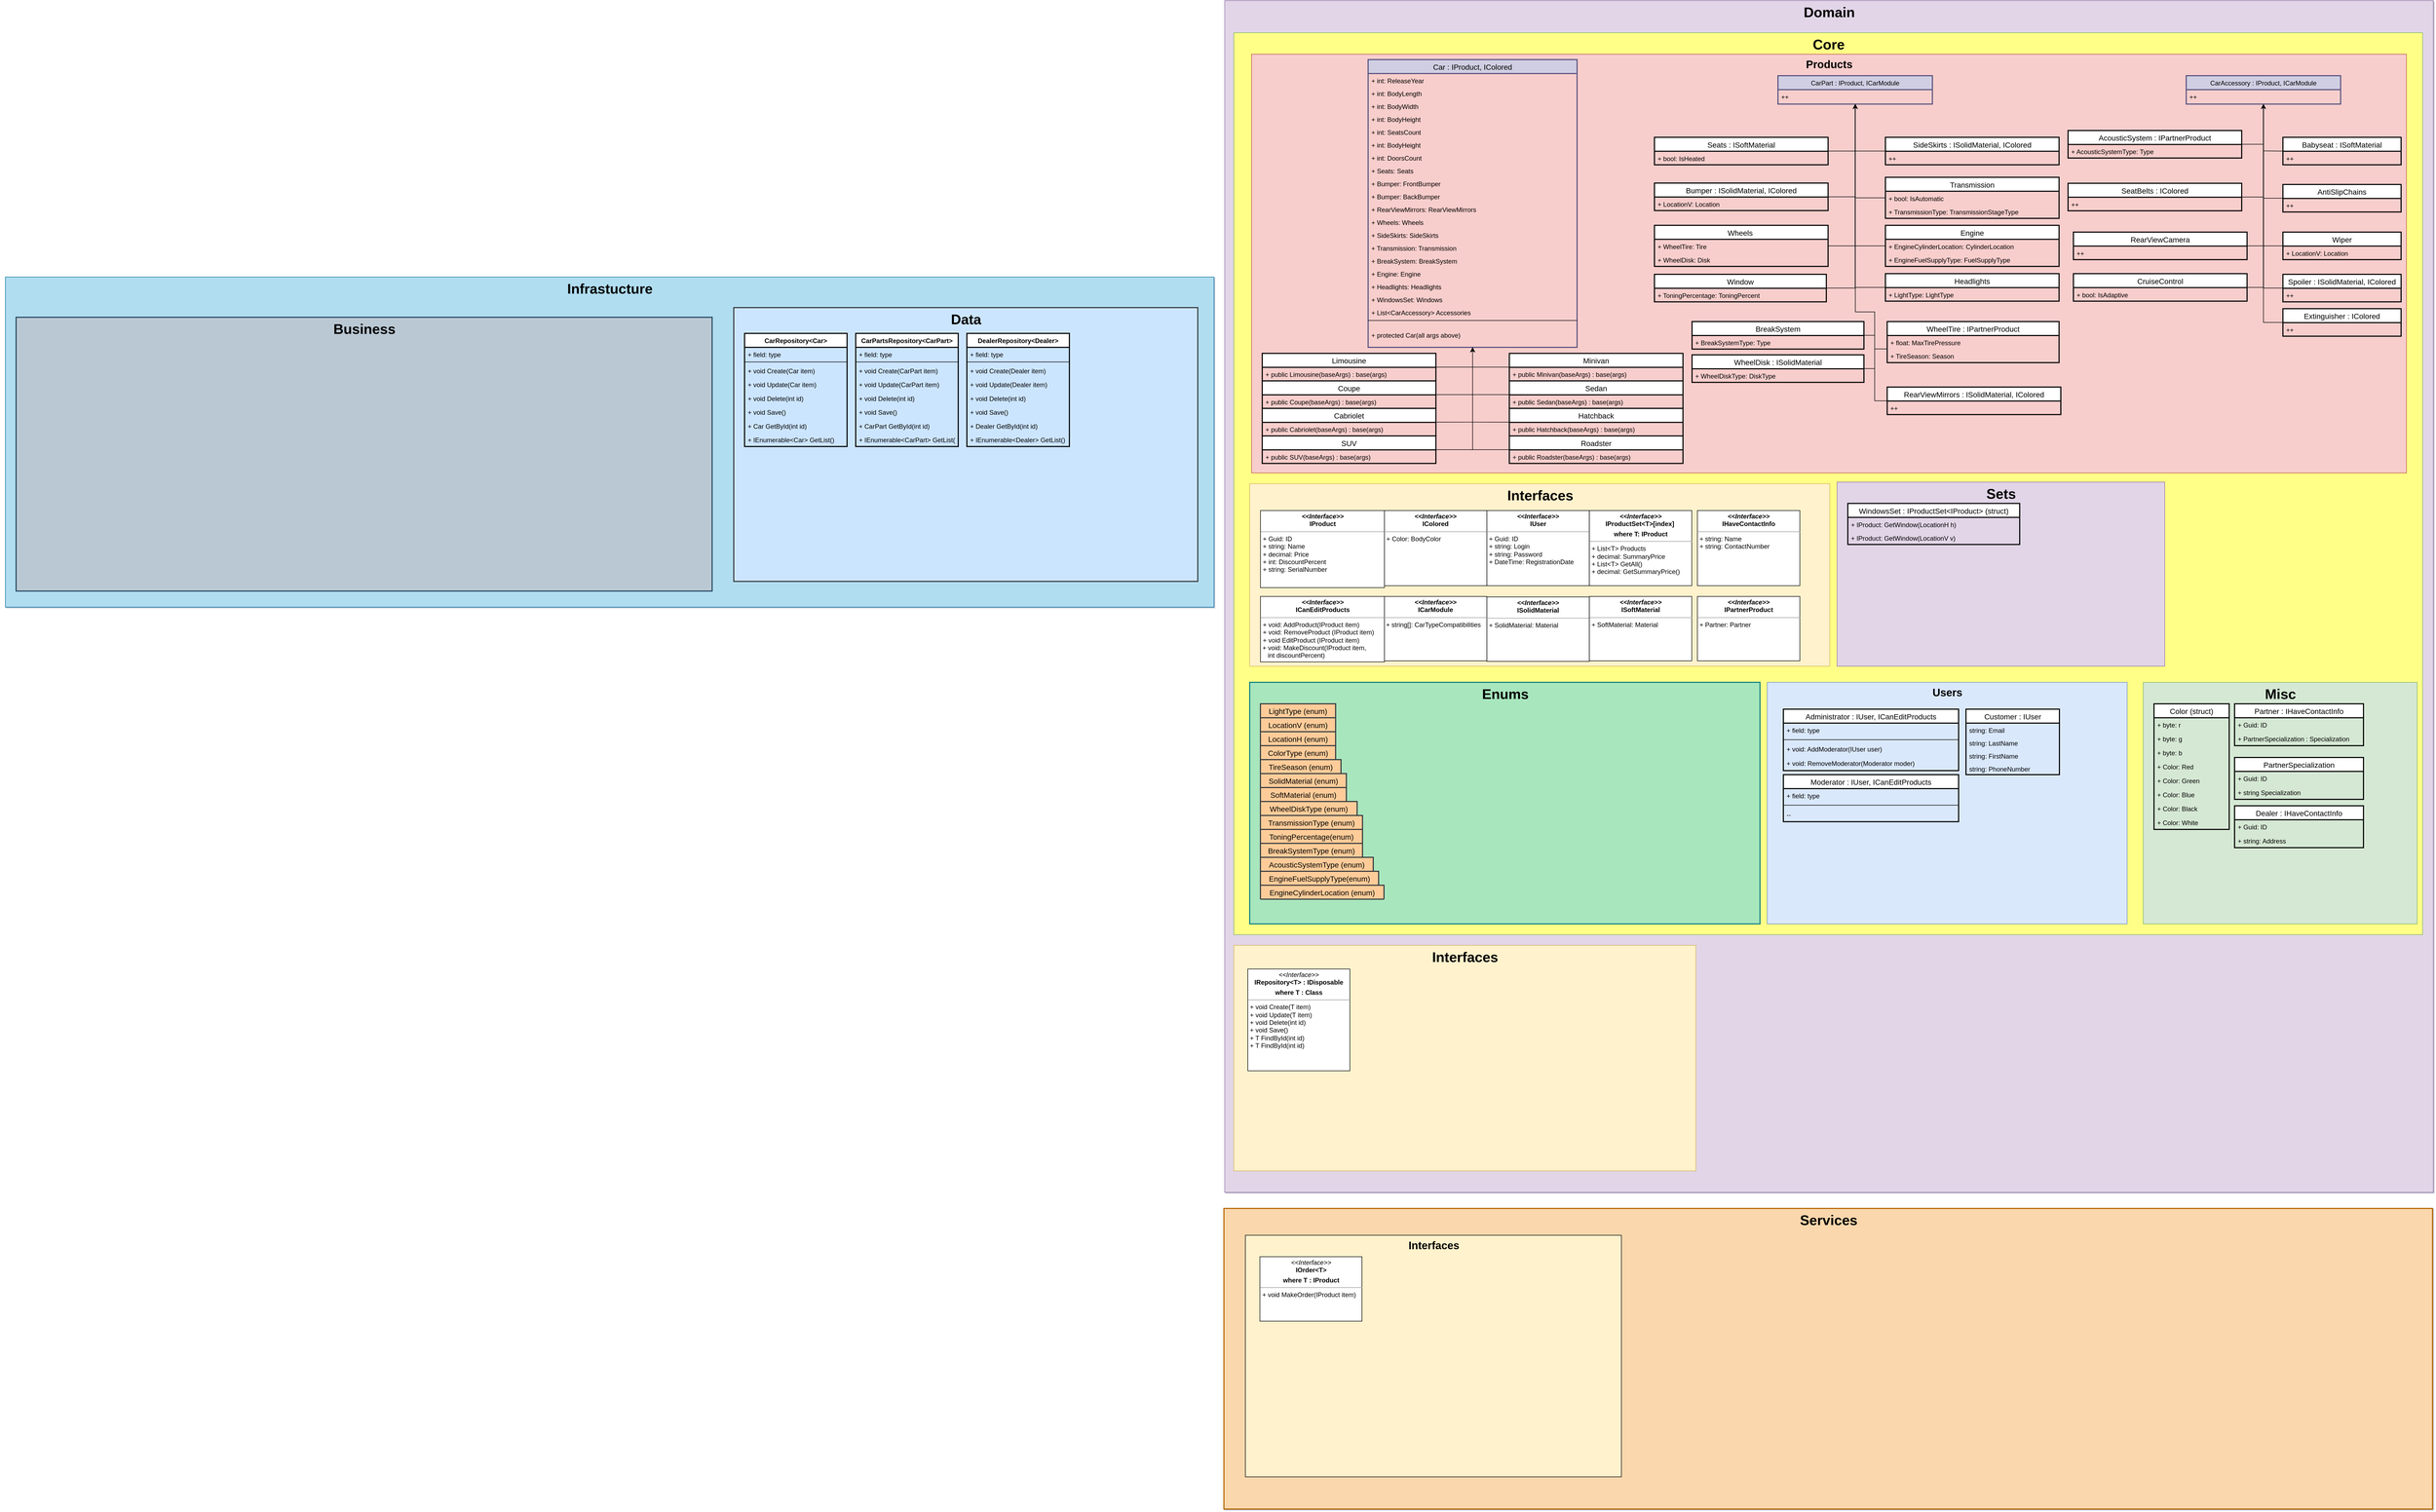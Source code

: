 <mxfile version="14.6.13" type="device"><diagram id="C5RBs43oDa-KdzZeNtuy" name="Page-1"><mxGraphModel dx="5696" dy="592" grid="1" gridSize="10" guides="1" tooltips="1" connect="1" arrows="1" fold="1" page="1" pageScale="1" pageWidth="2336" pageHeight="1654" background="none" math="0" shadow="1"><root><mxCell id="WIyWlLk6GJQsqaUBKTNV-0"/><mxCell id="WIyWlLk6GJQsqaUBKTNV-1" parent="WIyWlLk6GJQsqaUBKTNV-0"/><mxCell id="leJROf7J3Kpjo-Yn_b9o-7" value="Domain" style="html=1;fontSize=26;verticalAlign=top;fontStyle=1;fillColor=#e1d5e7;strokeColor=#9673a6;" parent="WIyWlLk6GJQsqaUBKTNV-1" vertex="1"><mxGeometry x="-2280" y="10" width="2250" height="2220" as="geometry"/></mxCell><mxCell id="leJROf7J3Kpjo-Yn_b9o-1" value="" style="group" parent="WIyWlLk6GJQsqaUBKTNV-1" vertex="1" connectable="0"><mxGeometry x="-2263" y="1770" width="860" height="420" as="geometry"/></mxCell><mxCell id="RH3hWm2OZx-T601HOE2N-319" value="" style="group" parent="leJROf7J3Kpjo-Yn_b9o-1" vertex="1" connectable="0"><mxGeometry width="860" height="420" as="geometry"/></mxCell><mxCell id="UUNYIfOFXmSLGa2I_gAq-2" value="Interfaces" style="html=1;verticalAlign=top;labelBackgroundColor=none;fillColor=#fff2cc;strokeColor=#d6b656;fontSize=26;fontStyle=1" parent="RH3hWm2OZx-T601HOE2N-319" vertex="1"><mxGeometry width="860.0" height="420" as="geometry"/></mxCell><mxCell id="OzTrMSionbbc5uoJ3UbC-1" value="&lt;p style=&quot;margin: 0px ; margin-top: 4px ; text-align: center&quot;&gt;&lt;i&gt;&amp;lt;&amp;lt;Interface&amp;gt;&amp;gt;&lt;/i&gt;&lt;br&gt;&lt;b&gt;IRepository&amp;lt;T&amp;gt; : IDisposable&lt;/b&gt;&lt;/p&gt;&lt;p style=&quot;margin: 0px ; margin-top: 4px ; text-align: center&quot;&gt;&lt;b&gt;where T : Class&lt;/b&gt;&lt;/p&gt;&lt;hr size=&quot;1&quot;&gt;&lt;p style=&quot;margin: 0px ; margin-left: 4px&quot;&gt;+ void Create(T item)&lt;br&gt;&lt;/p&gt;&lt;p style=&quot;margin: 0px ; margin-left: 4px&quot;&gt;+ void Update(T item)&lt;br&gt;&lt;/p&gt;&lt;p style=&quot;margin: 0px ; margin-left: 4px&quot;&gt;+ void Delete(int id)&lt;br&gt;&lt;/p&gt;&lt;p style=&quot;margin: 0px ; margin-left: 4px&quot;&gt;+ void Save()&lt;br&gt;&lt;/p&gt;&lt;p style=&quot;margin: 0px ; margin-left: 4px&quot;&gt;+ T FindById(int id)&lt;br&gt;&lt;/p&gt;&lt;p style=&quot;margin: 0px ; margin-left: 4px&quot;&gt;+ T FindById(int id)&lt;br&gt;&lt;/p&gt;" style="verticalAlign=top;align=left;overflow=fill;fontSize=12;fontFamily=Helvetica;html=1;" parent="RH3hWm2OZx-T601HOE2N-319" vertex="1"><mxGeometry x="26" y="44.0" width="190.0" height="189.677" as="geometry"/></mxCell><mxCell id="RH3hWm2OZx-T601HOE2N-317" value="" style="group" parent="WIyWlLk6GJQsqaUBKTNV-1" vertex="1" connectable="0"><mxGeometry x="-4560" y="530" width="2260" height="610" as="geometry"/></mxCell><mxCell id="leJROf7J3Kpjo-Yn_b9o-9" value="Infrastucture" style="html=1;fontSize=26;verticalAlign=top;fontStyle=1;fillColor=#b1ddf0;strokeColor=#10739e;" parent="RH3hWm2OZx-T601HOE2N-317" vertex="1"><mxGeometry x="10.04" y="-5" width="2249.96" height="615" as="geometry"/></mxCell><mxCell id="leJROf7J3Kpjo-Yn_b9o-0" value="" style="group" parent="RH3hWm2OZx-T601HOE2N-317" vertex="1" connectable="0"><mxGeometry x="1366.044" y="52" width="863.822" height="510" as="geometry"/></mxCell><mxCell id="vJ1Rz_7emm9ev04basRE-96" value="Data" style="html=1;rounded=0;shadow=0;glass=0;labelBackgroundColor=none;sketch=0;fontSize=26;startSize=25;strokeWidth=2;fillColor=#cce5ff;align=center;verticalAlign=top;fontStyle=1;strokeColor=#36393d;" parent="leJROf7J3Kpjo-Yn_b9o-0" vertex="1"><mxGeometry width="863.822" height="510" as="geometry"/></mxCell><mxCell id="vJ1Rz_7emm9ev04basRE-102" value="CarRepository&lt;Car&gt;" style="swimlane;fontStyle=1;align=center;verticalAlign=top;childLayout=stackLayout;horizontal=1;startSize=26;horizontalStack=0;resizeParent=1;resizeParentMax=0;resizeLast=0;collapsible=1;marginBottom=0;rounded=0;shadow=0;glass=0;labelBackgroundColor=none;sketch=0;fontSize=12;strokeWidth=2;fillColor=#ffffff;" parent="leJROf7J3Kpjo-Yn_b9o-0" vertex="1"><mxGeometry x="20.089" y="48" width="190.844" height="210.736" as="geometry"/></mxCell><mxCell id="vJ1Rz_7emm9ev04basRE-103" value="+ field: type" style="text;strokeColor=none;fillColor=none;align=left;verticalAlign=top;spacingLeft=4;spacingRight=4;overflow=hidden;rotatable=0;points=[[0,0.5],[1,0.5]];portConstraint=eastwest;" parent="vJ1Rz_7emm9ev04basRE-102" vertex="1"><mxGeometry y="26" width="190.844" height="24" as="geometry"/></mxCell><mxCell id="vJ1Rz_7emm9ev04basRE-104" value="" style="line;strokeWidth=1;fillColor=none;align=left;verticalAlign=middle;spacingTop=-1;spacingLeft=3;spacingRight=3;rotatable=0;labelPosition=right;points=[];portConstraint=eastwest;" parent="vJ1Rz_7emm9ev04basRE-102" vertex="1"><mxGeometry y="50" width="190.844" height="6.476" as="geometry"/></mxCell><mxCell id="vJ1Rz_7emm9ev04basRE-105" value="+ void Create(Car item)" style="text;strokeColor=none;fillColor=none;align=left;verticalAlign=top;spacingLeft=4;spacingRight=4;overflow=hidden;rotatable=0;points=[[0,0.5],[1,0.5]];portConstraint=eastwest;" parent="vJ1Rz_7emm9ev04basRE-102" vertex="1"><mxGeometry y="56.476" width="190.844" height="25.71" as="geometry"/></mxCell><mxCell id="RH3hWm2OZx-T601HOE2N-297" value="+ void Update(Car item)" style="text;strokeColor=none;fillColor=none;align=left;verticalAlign=top;spacingLeft=4;spacingRight=4;overflow=hidden;rotatable=0;points=[[0,0.5],[1,0.5]];portConstraint=eastwest;" parent="vJ1Rz_7emm9ev04basRE-102" vertex="1"><mxGeometry y="82.186" width="190.844" height="25.71" as="geometry"/></mxCell><mxCell id="RH3hWm2OZx-T601HOE2N-298" value="+ void Delete(int id)" style="text;strokeColor=none;fillColor=none;align=left;verticalAlign=top;spacingLeft=4;spacingRight=4;overflow=hidden;rotatable=0;points=[[0,0.5],[1,0.5]];portConstraint=eastwest;" parent="vJ1Rz_7emm9ev04basRE-102" vertex="1"><mxGeometry y="107.896" width="190.844" height="25.71" as="geometry"/></mxCell><mxCell id="RH3hWm2OZx-T601HOE2N-299" value="+ void Save()" style="text;strokeColor=none;fillColor=none;align=left;verticalAlign=top;spacingLeft=4;spacingRight=4;overflow=hidden;rotatable=0;points=[[0,0.5],[1,0.5]];portConstraint=eastwest;" parent="vJ1Rz_7emm9ev04basRE-102" vertex="1"><mxGeometry y="133.606" width="190.844" height="25.71" as="geometry"/></mxCell><mxCell id="RH3hWm2OZx-T601HOE2N-300" value="+ Car GetById(int id)" style="text;strokeColor=none;fillColor=none;align=left;verticalAlign=top;spacingLeft=4;spacingRight=4;overflow=hidden;rotatable=0;points=[[0,0.5],[1,0.5]];portConstraint=eastwest;" parent="vJ1Rz_7emm9ev04basRE-102" vertex="1"><mxGeometry y="159.316" width="190.844" height="25.71" as="geometry"/></mxCell><mxCell id="RH3hWm2OZx-T601HOE2N-301" value="+ IEnumerable&lt;Car&gt; GetList()" style="text;strokeColor=none;fillColor=none;align=left;verticalAlign=top;spacingLeft=4;spacingRight=4;overflow=hidden;rotatable=0;points=[[0,0.5],[1,0.5]];portConstraint=eastwest;" parent="vJ1Rz_7emm9ev04basRE-102" vertex="1"><mxGeometry y="185.026" width="190.844" height="25.71" as="geometry"/></mxCell><mxCell id="RH3hWm2OZx-T601HOE2N-330" value="CarPartsRepository&lt;CarPart&gt;" style="swimlane;fontStyle=1;align=center;verticalAlign=top;childLayout=stackLayout;horizontal=1;startSize=26;horizontalStack=0;resizeParent=1;resizeParentMax=0;resizeLast=0;collapsible=1;marginBottom=0;rounded=0;shadow=0;glass=0;labelBackgroundColor=none;sketch=0;fontSize=12;strokeWidth=2;fillColor=#ffffff;" parent="leJROf7J3Kpjo-Yn_b9o-0" vertex="1"><mxGeometry x="227.004" y="48" width="190.844" height="210.736" as="geometry"/></mxCell><mxCell id="RH3hWm2OZx-T601HOE2N-331" value="+ field: type" style="text;strokeColor=none;fillColor=none;align=left;verticalAlign=top;spacingLeft=4;spacingRight=4;overflow=hidden;rotatable=0;points=[[0,0.5],[1,0.5]];portConstraint=eastwest;" parent="RH3hWm2OZx-T601HOE2N-330" vertex="1"><mxGeometry y="26" width="190.844" height="24" as="geometry"/></mxCell><mxCell id="RH3hWm2OZx-T601HOE2N-332" value="" style="line;strokeWidth=1;fillColor=none;align=left;verticalAlign=middle;spacingTop=-1;spacingLeft=3;spacingRight=3;rotatable=0;labelPosition=right;points=[];portConstraint=eastwest;" parent="RH3hWm2OZx-T601HOE2N-330" vertex="1"><mxGeometry y="50" width="190.844" height="6.476" as="geometry"/></mxCell><mxCell id="RH3hWm2OZx-T601HOE2N-333" value="+ void Create(CarPart item)" style="text;strokeColor=none;fillColor=none;align=left;verticalAlign=top;spacingLeft=4;spacingRight=4;overflow=hidden;rotatable=0;points=[[0,0.5],[1,0.5]];portConstraint=eastwest;" parent="RH3hWm2OZx-T601HOE2N-330" vertex="1"><mxGeometry y="56.476" width="190.844" height="25.71" as="geometry"/></mxCell><mxCell id="RH3hWm2OZx-T601HOE2N-334" value="+ void Update(CarPart item)" style="text;strokeColor=none;fillColor=none;align=left;verticalAlign=top;spacingLeft=4;spacingRight=4;overflow=hidden;rotatable=0;points=[[0,0.5],[1,0.5]];portConstraint=eastwest;" parent="RH3hWm2OZx-T601HOE2N-330" vertex="1"><mxGeometry y="82.186" width="190.844" height="25.71" as="geometry"/></mxCell><mxCell id="RH3hWm2OZx-T601HOE2N-335" value="+ void Delete(int id)" style="text;strokeColor=none;fillColor=none;align=left;verticalAlign=top;spacingLeft=4;spacingRight=4;overflow=hidden;rotatable=0;points=[[0,0.5],[1,0.5]];portConstraint=eastwest;" parent="RH3hWm2OZx-T601HOE2N-330" vertex="1"><mxGeometry y="107.896" width="190.844" height="25.71" as="geometry"/></mxCell><mxCell id="RH3hWm2OZx-T601HOE2N-336" value="+ void Save()" style="text;strokeColor=none;fillColor=none;align=left;verticalAlign=top;spacingLeft=4;spacingRight=4;overflow=hidden;rotatable=0;points=[[0,0.5],[1,0.5]];portConstraint=eastwest;" parent="RH3hWm2OZx-T601HOE2N-330" vertex="1"><mxGeometry y="133.606" width="190.844" height="25.71" as="geometry"/></mxCell><mxCell id="RH3hWm2OZx-T601HOE2N-337" value="+ CarPart GetById(int id)" style="text;strokeColor=none;fillColor=none;align=left;verticalAlign=top;spacingLeft=4;spacingRight=4;overflow=hidden;rotatable=0;points=[[0,0.5],[1,0.5]];portConstraint=eastwest;" parent="RH3hWm2OZx-T601HOE2N-330" vertex="1"><mxGeometry y="159.316" width="190.844" height="25.71" as="geometry"/></mxCell><mxCell id="RH3hWm2OZx-T601HOE2N-338" value="+ IEnumerable&lt;CarPart&gt; GetList()" style="text;strokeColor=none;fillColor=none;align=left;verticalAlign=top;spacingLeft=4;spacingRight=4;overflow=hidden;rotatable=0;points=[[0,0.5],[1,0.5]];portConstraint=eastwest;" parent="RH3hWm2OZx-T601HOE2N-330" vertex="1"><mxGeometry y="185.026" width="190.844" height="25.71" as="geometry"/></mxCell><mxCell id="RH3hWm2OZx-T601HOE2N-377" value="DealerRepository&lt;Dealer&gt;" style="swimlane;fontStyle=1;align=center;verticalAlign=top;childLayout=stackLayout;horizontal=1;startSize=26;horizontalStack=0;resizeParent=1;resizeParentMax=0;resizeLast=0;collapsible=1;marginBottom=0;rounded=0;shadow=0;glass=0;labelBackgroundColor=none;sketch=0;fontSize=12;strokeWidth=2;fillColor=#ffffff;" parent="leJROf7J3Kpjo-Yn_b9o-0" vertex="1"><mxGeometry x="433.957" y="48" width="190.844" height="210.736" as="geometry"/></mxCell><mxCell id="RH3hWm2OZx-T601HOE2N-378" value="+ field: type" style="text;strokeColor=none;fillColor=none;align=left;verticalAlign=top;spacingLeft=4;spacingRight=4;overflow=hidden;rotatable=0;points=[[0,0.5],[1,0.5]];portConstraint=eastwest;" parent="RH3hWm2OZx-T601HOE2N-377" vertex="1"><mxGeometry y="26" width="190.844" height="24" as="geometry"/></mxCell><mxCell id="RH3hWm2OZx-T601HOE2N-379" value="" style="line;strokeWidth=1;fillColor=none;align=left;verticalAlign=middle;spacingTop=-1;spacingLeft=3;spacingRight=3;rotatable=0;labelPosition=right;points=[];portConstraint=eastwest;" parent="RH3hWm2OZx-T601HOE2N-377" vertex="1"><mxGeometry y="50" width="190.844" height="6.476" as="geometry"/></mxCell><mxCell id="RH3hWm2OZx-T601HOE2N-380" value="+ void Create(Dealer item)" style="text;strokeColor=none;fillColor=none;align=left;verticalAlign=top;spacingLeft=4;spacingRight=4;overflow=hidden;rotatable=0;points=[[0,0.5],[1,0.5]];portConstraint=eastwest;" parent="RH3hWm2OZx-T601HOE2N-377" vertex="1"><mxGeometry y="56.476" width="190.844" height="25.71" as="geometry"/></mxCell><mxCell id="RH3hWm2OZx-T601HOE2N-381" value="+ void Update(Dealer item)" style="text;strokeColor=none;fillColor=none;align=left;verticalAlign=top;spacingLeft=4;spacingRight=4;overflow=hidden;rotatable=0;points=[[0,0.5],[1,0.5]];portConstraint=eastwest;" parent="RH3hWm2OZx-T601HOE2N-377" vertex="1"><mxGeometry y="82.186" width="190.844" height="25.71" as="geometry"/></mxCell><mxCell id="RH3hWm2OZx-T601HOE2N-382" value="+ void Delete(int id)" style="text;strokeColor=none;fillColor=none;align=left;verticalAlign=top;spacingLeft=4;spacingRight=4;overflow=hidden;rotatable=0;points=[[0,0.5],[1,0.5]];portConstraint=eastwest;" parent="RH3hWm2OZx-T601HOE2N-377" vertex="1"><mxGeometry y="107.896" width="190.844" height="25.71" as="geometry"/></mxCell><mxCell id="RH3hWm2OZx-T601HOE2N-383" value="+ void Save()" style="text;strokeColor=none;fillColor=none;align=left;verticalAlign=top;spacingLeft=4;spacingRight=4;overflow=hidden;rotatable=0;points=[[0,0.5],[1,0.5]];portConstraint=eastwest;" parent="RH3hWm2OZx-T601HOE2N-377" vertex="1"><mxGeometry y="133.606" width="190.844" height="25.71" as="geometry"/></mxCell><mxCell id="RH3hWm2OZx-T601HOE2N-384" value="+ Dealer GetById(int id)" style="text;strokeColor=none;fillColor=none;align=left;verticalAlign=top;spacingLeft=4;spacingRight=4;overflow=hidden;rotatable=0;points=[[0,0.5],[1,0.5]];portConstraint=eastwest;" parent="RH3hWm2OZx-T601HOE2N-377" vertex="1"><mxGeometry y="159.316" width="190.844" height="25.71" as="geometry"/></mxCell><mxCell id="RH3hWm2OZx-T601HOE2N-385" value="+ IEnumerable&lt;Dealer&gt; GetList()" style="text;strokeColor=none;fillColor=none;align=left;verticalAlign=top;spacingLeft=4;spacingRight=4;overflow=hidden;rotatable=0;points=[[0,0.5],[1,0.5]];portConstraint=eastwest;" parent="RH3hWm2OZx-T601HOE2N-377" vertex="1"><mxGeometry y="185.026" width="190.844" height="25.71" as="geometry"/></mxCell><mxCell id="RH3hWm2OZx-T601HOE2N-316" value="Business" style="html=1;strokeWidth=2;fontSize=26;fontStyle=1;verticalAlign=top;fillColor=#bac8d3;strokeColor=#23445d;" parent="RH3hWm2OZx-T601HOE2N-317" vertex="1"><mxGeometry x="29.998" y="70" width="1295.733" height="510" as="geometry"/></mxCell><mxCell id="UUNYIfOFXmSLGa2I_gAq-0" value="Core" style="html=1;verticalAlign=top;labelBackgroundColor=none;strokeColor=#82b366;fontSize=26;fontStyle=1;fillColor=#FFFF88;" parent="WIyWlLk6GJQsqaUBKTNV-1" vertex="1"><mxGeometry x="-2263" y="70" width="2213" height="1680" as="geometry"/></mxCell><mxCell id="0ZlroVcI5wnOXAChZMGX-76" value="" style="group" parent="WIyWlLk6GJQsqaUBKTNV-1" vertex="1" connectable="0"><mxGeometry x="-2281.5" y="2260" width="2250" height="560" as="geometry"/></mxCell><mxCell id="RH3hWm2OZx-T601HOE2N-386" value="Services" style="html=1;fontSize=26;strokeWidth=2;verticalAlign=top;fontStyle=1;fillColor=#fad7ac;strokeColor=#b46504;" parent="0ZlroVcI5wnOXAChZMGX-76" vertex="1"><mxGeometry width="2250" height="560" as="geometry"/></mxCell><mxCell id="0ZlroVcI5wnOXAChZMGX-74" value="Interfaces" style="html=1;sketch=0;fontSize=20;verticalAlign=top;fontStyle=1;fillColor=#FFF2CC;" parent="0ZlroVcI5wnOXAChZMGX-76" vertex="1"><mxGeometry x="40" y="50" width="700" height="450" as="geometry"/></mxCell><mxCell id="0ZlroVcI5wnOXAChZMGX-75" value="&lt;p style=&quot;margin: 0px ; margin-top: 4px ; text-align: center&quot;&gt;&lt;i&gt;&amp;lt;&amp;lt;Interface&amp;gt;&amp;gt;&lt;/i&gt;&lt;br&gt;&lt;b&gt;IOrder&amp;lt;T&amp;gt;&lt;/b&gt;&lt;/p&gt;&lt;p style=&quot;margin: 0px ; margin-top: 4px ; text-align: center&quot;&gt;&lt;b&gt;where T : IProduct&lt;/b&gt;&lt;/p&gt;&lt;hr size=&quot;1&quot;&gt;&lt;p style=&quot;margin: 0px ; margin-left: 4px&quot;&gt;+ void MakeOrder(IProduct item)&lt;/p&gt;" style="verticalAlign=top;align=left;overflow=fill;fontSize=12;fontFamily=Helvetica;html=1;sketch=0;fillColor=#FFFFFF;" parent="0ZlroVcI5wnOXAChZMGX-76" vertex="1"><mxGeometry x="67" y="90" width="190" height="120" as="geometry"/></mxCell><mxCell id="RH3hWm2OZx-T601HOE2N-473" value="" style="group" parent="WIyWlLk6GJQsqaUBKTNV-1" vertex="1" connectable="0"><mxGeometry x="-2233.5" y="1280" width="950" height="482" as="geometry"/></mxCell><mxCell id="RH3hWm2OZx-T601HOE2N-438" value="Enums" style="html=1;fontSize=26;strokeWidth=2;fontStyle=1;verticalAlign=top;strokeColor=#0e8088;fillColor=#A8E6BD;" parent="RH3hWm2OZx-T601HOE2N-473" vertex="1"><mxGeometry width="950" height="450" as="geometry"/></mxCell><mxCell id="RH3hWm2OZx-T601HOE2N-455" value="SoftMaterial (enum)" style="swimlane;fontStyle=0;childLayout=stackLayout;horizontal=1;startSize=26;fillColor=#ffcc99;horizontalStack=0;resizeParent=1;resizeParentMax=0;resizeLast=0;collapsible=1;marginBottom=0;fontSize=14;strokeWidth=2;strokeColor=#36393d;" parent="RH3hWm2OZx-T601HOE2N-473" vertex="1" collapsed="1"><mxGeometry x="20" y="196" width="160" height="26" as="geometry"><mxRectangle x="293.5" y="160" width="180" height="130" as="alternateBounds"/></mxGeometry></mxCell><mxCell id="RH3hWm2OZx-T601HOE2N-456" value="0 - Leather" style="text;strokeColor=none;fillColor=none;align=left;verticalAlign=top;spacingLeft=4;spacingRight=4;overflow=hidden;rotatable=0;points=[[0,0.5],[1,0.5]];portConstraint=eastwest;" parent="RH3hWm2OZx-T601HOE2N-455" vertex="1"><mxGeometry y="26" width="160" height="26" as="geometry"/></mxCell><mxCell id="RH3hWm2OZx-T601HOE2N-457" value="1 - Vinyl" style="text;strokeColor=none;fillColor=none;align=left;verticalAlign=top;spacingLeft=4;spacingRight=4;overflow=hidden;rotatable=0;points=[[0,0.5],[1,0.5]];portConstraint=eastwest;" parent="RH3hWm2OZx-T601HOE2N-455" vertex="1"><mxGeometry y="52" width="160" height="26" as="geometry"/></mxCell><mxCell id="RH3hWm2OZx-T601HOE2N-458" value="2 - Velours" style="text;strokeColor=none;fillColor=none;align=left;verticalAlign=top;spacingLeft=4;spacingRight=4;overflow=hidden;rotatable=0;points=[[0,0.5],[1,0.5]];portConstraint=eastwest;" parent="RH3hWm2OZx-T601HOE2N-455" vertex="1"><mxGeometry y="78" width="160" height="26" as="geometry"/></mxCell><mxCell id="RH3hWm2OZx-T601HOE2N-463" value="3 - Jacquard" style="text;strokeColor=none;fillColor=none;align=left;verticalAlign=top;spacingLeft=4;spacingRight=4;overflow=hidden;rotatable=0;points=[[0,0.5],[1,0.5]];portConstraint=eastwest;" parent="RH3hWm2OZx-T601HOE2N-455" vertex="1"><mxGeometry y="104" width="160" height="26" as="geometry"/></mxCell><mxCell id="RH3hWm2OZx-T601HOE2N-467" value="SolidMaterial (enum)" style="swimlane;fontStyle=0;childLayout=stackLayout;horizontal=1;startSize=26;fillColor=#ffcc99;horizontalStack=0;resizeParent=1;resizeParentMax=0;resizeLast=0;collapsible=1;marginBottom=0;fontSize=14;strokeWidth=2;strokeColor=#36393d;" parent="RH3hWm2OZx-T601HOE2N-473" vertex="1" collapsed="1"><mxGeometry x="20" y="170" width="160" height="26" as="geometry"><mxRectangle x="200" y="40" width="140" height="130" as="alternateBounds"/></mxGeometry></mxCell><mxCell id="RH3hWm2OZx-T601HOE2N-468" value="0 - Plastic" style="text;strokeColor=none;fillColor=none;align=left;verticalAlign=top;spacingLeft=4;spacingRight=4;overflow=hidden;rotatable=0;points=[[0,0.5],[1,0.5]];portConstraint=eastwest;" parent="RH3hWm2OZx-T601HOE2N-467" vertex="1"><mxGeometry y="26" width="160" height="26" as="geometry"/></mxCell><mxCell id="RH3hWm2OZx-T601HOE2N-469" value="1 - Aluminium" style="text;strokeColor=none;fillColor=none;align=left;verticalAlign=top;spacingLeft=4;spacingRight=4;overflow=hidden;rotatable=0;points=[[0,0.5],[1,0.5]];portConstraint=eastwest;" parent="RH3hWm2OZx-T601HOE2N-467" vertex="1"><mxGeometry y="52" width="160" height="26" as="geometry"/></mxCell><mxCell id="0ZlroVcI5wnOXAChZMGX-9" value="2 - Carbon" style="text;strokeColor=none;fillColor=none;align=left;verticalAlign=top;spacingLeft=4;spacingRight=4;overflow=hidden;rotatable=0;points=[[0,0.5],[1,0.5]];portConstraint=eastwest;" parent="RH3hWm2OZx-T601HOE2N-467" vertex="1"><mxGeometry y="78" width="160" height="26" as="geometry"/></mxCell><mxCell id="0ZlroVcI5wnOXAChZMGX-160" value="3 - Glass" style="text;strokeColor=none;fillColor=none;align=left;verticalAlign=top;spacingLeft=4;spacingRight=4;overflow=hidden;rotatable=0;points=[[0,0.5],[1,0.5]];portConstraint=eastwest;" parent="RH3hWm2OZx-T601HOE2N-467" vertex="1"><mxGeometry y="104" width="160" height="26" as="geometry"/></mxCell><mxCell id="0ZlroVcI5wnOXAChZMGX-18" value="ColorType (enum)" style="swimlane;fontStyle=0;childLayout=stackLayout;horizontal=1;startSize=26;fillColor=#ffcc99;horizontalStack=0;resizeParent=1;resizeParentMax=0;resizeLast=0;collapsible=1;marginBottom=0;fontSize=14;strokeWidth=2;strokeColor=#36393d;" parent="RH3hWm2OZx-T601HOE2N-473" vertex="1" collapsed="1"><mxGeometry x="20" y="118" width="140" height="26" as="geometry"><mxRectangle x="293.5" y="118" width="140" height="156" as="alternateBounds"/></mxGeometry></mxCell><mxCell id="0ZlroVcI5wnOXAChZMGX-19" value="0 - Gloss" style="text;strokeColor=none;fillColor=none;align=left;verticalAlign=top;spacingLeft=4;spacingRight=4;overflow=hidden;rotatable=0;points=[[0,0.5],[1,0.5]];portConstraint=eastwest;" parent="0ZlroVcI5wnOXAChZMGX-18" vertex="1"><mxGeometry y="26" width="140" height="26" as="geometry"/></mxCell><mxCell id="0ZlroVcI5wnOXAChZMGX-20" value="1 - MatteCoating" style="text;strokeColor=none;fillColor=none;align=left;verticalAlign=top;spacingLeft=4;spacingRight=4;overflow=hidden;rotatable=0;points=[[0,0.5],[1,0.5]];portConstraint=eastwest;" parent="0ZlroVcI5wnOXAChZMGX-18" vertex="1"><mxGeometry y="52" width="140" height="26" as="geometry"/></mxCell><mxCell id="0ZlroVcI5wnOXAChZMGX-21" value="2 - Metallic" style="text;strokeColor=none;fillColor=none;align=left;verticalAlign=top;spacingLeft=4;spacingRight=4;overflow=hidden;rotatable=0;points=[[0,0.5],[1,0.5]];portConstraint=eastwest;" parent="0ZlroVcI5wnOXAChZMGX-18" vertex="1"><mxGeometry y="78" width="140" height="26" as="geometry"/></mxCell><mxCell id="0ZlroVcI5wnOXAChZMGX-22" value="3 - Chameleon" style="text;strokeColor=none;fillColor=none;align=left;verticalAlign=top;spacingLeft=4;spacingRight=4;overflow=hidden;rotatable=0;points=[[0,0.5],[1,0.5]];portConstraint=eastwest;" parent="0ZlroVcI5wnOXAChZMGX-18" vertex="1"><mxGeometry y="104" width="140" height="26" as="geometry"/></mxCell><mxCell id="0ZlroVcI5wnOXAChZMGX-23" value="4 - Nacre" style="text;strokeColor=none;fillColor=none;align=left;verticalAlign=top;spacingLeft=4;spacingRight=4;overflow=hidden;rotatable=0;points=[[0,0.5],[1,0.5]];portConstraint=eastwest;" parent="0ZlroVcI5wnOXAChZMGX-18" vertex="1"><mxGeometry y="130" width="140" height="26" as="geometry"/></mxCell><mxCell id="0ZlroVcI5wnOXAChZMGX-25" value="TransmissionType (enum)" style="swimlane;fontStyle=0;childLayout=stackLayout;horizontal=1;startSize=26;fillColor=#ffcc99;horizontalStack=0;resizeParent=1;resizeParentMax=0;resizeLast=0;collapsible=1;marginBottom=0;fontSize=14;strokeWidth=2;strokeColor=#36393d;" parent="RH3hWm2OZx-T601HOE2N-473" vertex="1" collapsed="1"><mxGeometry x="20" y="248" width="190" height="26" as="geometry"><mxRectangle x="20" y="248" width="180" height="130" as="alternateBounds"/></mxGeometry></mxCell><mxCell id="0ZlroVcI5wnOXAChZMGX-26" value="0 - FiveStage" style="text;strokeColor=none;fillColor=none;align=left;verticalAlign=top;spacingLeft=4;spacingRight=4;overflow=hidden;rotatable=0;points=[[0,0.5],[1,0.5]];portConstraint=eastwest;" parent="0ZlroVcI5wnOXAChZMGX-25" vertex="1"><mxGeometry y="26" width="190" height="26" as="geometry"/></mxCell><mxCell id="0ZlroVcI5wnOXAChZMGX-27" value="1 - SixStage" style="text;strokeColor=none;fillColor=none;align=left;verticalAlign=top;spacingLeft=4;spacingRight=4;overflow=hidden;rotatable=0;points=[[0,0.5],[1,0.5]];portConstraint=eastwest;" parent="0ZlroVcI5wnOXAChZMGX-25" vertex="1"><mxGeometry y="52" width="190" height="26" as="geometry"/></mxCell><mxCell id="0ZlroVcI5wnOXAChZMGX-28" value="2 - SevenStage" style="text;strokeColor=none;fillColor=none;align=left;verticalAlign=top;spacingLeft=4;spacingRight=4;overflow=hidden;rotatable=0;points=[[0,0.5],[1,0.5]];portConstraint=eastwest;" parent="0ZlroVcI5wnOXAChZMGX-25" vertex="1"><mxGeometry y="78" width="190" height="26" as="geometry"/></mxCell><mxCell id="0ZlroVcI5wnOXAChZMGX-29" value="3 - EightStage" style="text;strokeColor=none;fillColor=none;align=left;verticalAlign=top;spacingLeft=4;spacingRight=4;overflow=hidden;rotatable=0;points=[[0,0.5],[1,0.5]];portConstraint=eastwest;" parent="0ZlroVcI5wnOXAChZMGX-25" vertex="1"><mxGeometry y="104" width="190" height="26" as="geometry"/></mxCell><mxCell id="0ZlroVcI5wnOXAChZMGX-37" value="LightType (enum)" style="swimlane;fontStyle=0;childLayout=stackLayout;horizontal=1;startSize=26;fillColor=#ffcc99;horizontalStack=0;resizeParent=1;resizeParentMax=0;resizeLast=0;collapsible=1;marginBottom=0;fontSize=14;strokeWidth=2;strokeColor=#36393d;" parent="RH3hWm2OZx-T601HOE2N-473" vertex="1" collapsed="1"><mxGeometry x="20" y="40" width="140" height="26" as="geometry"><mxRectangle x="20" y="170" width="140" height="104" as="alternateBounds"/></mxGeometry></mxCell><mxCell id="0ZlroVcI5wnOXAChZMGX-38" value="0 - IncandescentLamps" style="text;strokeColor=none;fillColor=none;align=left;verticalAlign=top;spacingLeft=4;spacingRight=4;overflow=hidden;rotatable=0;points=[[0,0.5],[1,0.5]];portConstraint=eastwest;" parent="0ZlroVcI5wnOXAChZMGX-37" vertex="1"><mxGeometry y="26" width="140" height="26" as="geometry"/></mxCell><mxCell id="0ZlroVcI5wnOXAChZMGX-39" value="1 - LED" style="text;strokeColor=none;fillColor=none;align=left;verticalAlign=top;spacingLeft=4;spacingRight=4;overflow=hidden;rotatable=0;points=[[0,0.5],[1,0.5]];portConstraint=eastwest;" parent="0ZlroVcI5wnOXAChZMGX-37" vertex="1"><mxGeometry y="52" width="140" height="26" as="geometry"/></mxCell><mxCell id="0ZlroVcI5wnOXAChZMGX-40" value="2 - Xenon" style="text;strokeColor=none;fillColor=none;align=left;verticalAlign=top;spacingLeft=4;spacingRight=4;overflow=hidden;rotatable=0;points=[[0,0.5],[1,0.5]];portConstraint=eastwest;" parent="0ZlroVcI5wnOXAChZMGX-37" vertex="1"><mxGeometry y="78" width="140" height="26" as="geometry"/></mxCell><mxCell id="0ZlroVcI5wnOXAChZMGX-41" value="EngineCylinderLocation (enum)" style="swimlane;fontStyle=0;childLayout=stackLayout;horizontal=1;startSize=26;fillColor=#ffcc99;horizontalStack=0;resizeParent=1;resizeParentMax=0;resizeLast=0;collapsible=1;marginBottom=0;fontSize=14;strokeWidth=2;strokeColor=#36393d;" parent="RH3hWm2OZx-T601HOE2N-473" vertex="1" collapsed="1"><mxGeometry x="20" y="378" width="230" height="26" as="geometry"><mxRectangle x="90" y="326" width="210" height="104" as="alternateBounds"/></mxGeometry></mxCell><mxCell id="0ZlroVcI5wnOXAChZMGX-42" value="0 - Inline" style="text;strokeColor=none;fillColor=none;align=left;verticalAlign=top;spacingLeft=4;spacingRight=4;overflow=hidden;rotatable=0;points=[[0,0.5],[1,0.5]];portConstraint=eastwest;" parent="0ZlroVcI5wnOXAChZMGX-41" vertex="1"><mxGeometry y="26" width="230" height="26" as="geometry"/></mxCell><mxCell id="0ZlroVcI5wnOXAChZMGX-43" value="1 - V-shaped" style="text;strokeColor=none;fillColor=none;align=left;verticalAlign=top;spacingLeft=4;spacingRight=4;overflow=hidden;rotatable=0;points=[[0,0.5],[1,0.5]];portConstraint=eastwest;" parent="0ZlroVcI5wnOXAChZMGX-41" vertex="1"><mxGeometry y="52" width="230" height="26" as="geometry"/></mxCell><mxCell id="0ZlroVcI5wnOXAChZMGX-44" value="2 - W-shaped" style="text;strokeColor=none;fillColor=none;align=left;verticalAlign=top;spacingLeft=4;spacingRight=4;overflow=hidden;rotatable=0;points=[[0,0.5],[1,0.5]];portConstraint=eastwest;" parent="0ZlroVcI5wnOXAChZMGX-41" vertex="1"><mxGeometry y="78" width="230" height="26" as="geometry"/></mxCell><mxCell id="0ZlroVcI5wnOXAChZMGX-45" value="EngineFuelSupplyType(enum)" style="swimlane;fontStyle=0;childLayout=stackLayout;horizontal=1;startSize=26;fillColor=#ffcc99;horizontalStack=0;resizeParent=1;resizeParentMax=0;resizeLast=0;collapsible=1;marginBottom=0;fontSize=14;strokeWidth=2;strokeColor=#36393d;" parent="RH3hWm2OZx-T601HOE2N-473" vertex="1" collapsed="1"><mxGeometry x="20" y="352" width="220" height="26" as="geometry"><mxRectangle x="300" y="206" width="210" height="104" as="alternateBounds"/></mxGeometry></mxCell><mxCell id="0ZlroVcI5wnOXAChZMGX-46" value="0 - Injector" style="text;strokeColor=none;fillColor=none;align=left;verticalAlign=top;spacingLeft=4;spacingRight=4;overflow=hidden;rotatable=0;points=[[0,0.5],[1,0.5]];portConstraint=eastwest;" parent="0ZlroVcI5wnOXAChZMGX-45" vertex="1"><mxGeometry y="26" width="220" height="26" as="geometry"/></mxCell><mxCell id="0ZlroVcI5wnOXAChZMGX-47" value="1 - Diesel" style="text;strokeColor=none;fillColor=none;align=left;verticalAlign=top;spacingLeft=4;spacingRight=4;overflow=hidden;rotatable=0;points=[[0,0.5],[1,0.5]];portConstraint=eastwest;" parent="0ZlroVcI5wnOXAChZMGX-45" vertex="1"><mxGeometry y="52" width="220" height="26" as="geometry"/></mxCell><mxCell id="0ZlroVcI5wnOXAChZMGX-48" value="2 - TurboDiesel" style="text;strokeColor=none;fillColor=none;align=left;verticalAlign=top;spacingLeft=4;spacingRight=4;overflow=hidden;rotatable=0;points=[[0,0.5],[1,0.5]];portConstraint=eastwest;" parent="0ZlroVcI5wnOXAChZMGX-45" vertex="1"><mxGeometry y="78" width="220" height="26" as="geometry"/></mxCell><mxCell id="0ZlroVcI5wnOXAChZMGX-54" value="WheelDiskType (enum)" style="swimlane;fontStyle=0;childLayout=stackLayout;horizontal=1;startSize=26;fillColor=#ffcc99;horizontalStack=0;resizeParent=1;resizeParentMax=0;resizeLast=0;collapsible=1;marginBottom=0;fontSize=14;strokeWidth=2;strokeColor=#36393d;" parent="RH3hWm2OZx-T601HOE2N-473" vertex="1" collapsed="1"><mxGeometry x="20" y="222" width="180" height="26" as="geometry"><mxRectangle x="660" y="40" width="170" height="130" as="alternateBounds"/></mxGeometry></mxCell><mxCell id="0ZlroVcI5wnOXAChZMGX-55" value="0 - Alloy" style="text;strokeColor=none;fillColor=none;align=left;verticalAlign=top;spacingLeft=4;spacingRight=4;overflow=hidden;rotatable=0;points=[[0,0.5],[1,0.5]];portConstraint=eastwest;" parent="0ZlroVcI5wnOXAChZMGX-54" vertex="1"><mxGeometry y="26" width="180" height="26" as="geometry"/></mxCell><mxCell id="0ZlroVcI5wnOXAChZMGX-56" value="1 - Forged" style="text;strokeColor=none;fillColor=none;align=left;verticalAlign=top;spacingLeft=4;spacingRight=4;overflow=hidden;rotatable=0;points=[[0,0.5],[1,0.5]];portConstraint=eastwest;" parent="0ZlroVcI5wnOXAChZMGX-54" vertex="1"><mxGeometry y="52" width="180" height="26" as="geometry"/></mxCell><mxCell id="0ZlroVcI5wnOXAChZMGX-57" value="2 - Combined" style="text;strokeColor=none;fillColor=none;align=left;verticalAlign=top;spacingLeft=4;spacingRight=4;overflow=hidden;rotatable=0;points=[[0,0.5],[1,0.5]];portConstraint=eastwest;" parent="0ZlroVcI5wnOXAChZMGX-54" vertex="1"><mxGeometry y="78" width="180" height="26" as="geometry"/></mxCell><mxCell id="0ZlroVcI5wnOXAChZMGX-58" value="3 - Spinner" style="text;strokeColor=none;fillColor=none;align=left;verticalAlign=top;spacingLeft=4;spacingRight=4;overflow=hidden;rotatable=0;points=[[0,0.5],[1,0.5]];portConstraint=eastwest;" parent="0ZlroVcI5wnOXAChZMGX-54" vertex="1"><mxGeometry y="104" width="180" height="26" as="geometry"/></mxCell><mxCell id="0ZlroVcI5wnOXAChZMGX-103" value="LocationV (enum)" style="swimlane;fontStyle=0;childLayout=stackLayout;horizontal=1;startSize=26;fillColor=#ffcc99;horizontalStack=0;resizeParent=1;resizeParentMax=0;resizeLast=0;collapsible=1;marginBottom=0;fontSize=14;strokeWidth=2;strokeColor=#36393d;" parent="RH3hWm2OZx-T601HOE2N-473" vertex="1" collapsed="1"><mxGeometry x="20" y="66" width="140" height="26" as="geometry"><mxRectangle x="160" y="170" width="140" height="78" as="alternateBounds"/></mxGeometry></mxCell><mxCell id="0ZlroVcI5wnOXAChZMGX-104" value="0 - Front" style="text;strokeColor=none;fillColor=none;align=left;verticalAlign=top;spacingLeft=4;spacingRight=4;overflow=hidden;rotatable=0;points=[[0,0.5],[1,0.5]];portConstraint=eastwest;" parent="0ZlroVcI5wnOXAChZMGX-103" vertex="1"><mxGeometry y="26" width="140" height="26" as="geometry"/></mxCell><mxCell id="0ZlroVcI5wnOXAChZMGX-105" value="1 - Back" style="text;strokeColor=none;fillColor=none;align=left;verticalAlign=top;spacingLeft=4;spacingRight=4;overflow=hidden;rotatable=0;points=[[0,0.5],[1,0.5]];portConstraint=eastwest;" parent="0ZlroVcI5wnOXAChZMGX-103" vertex="1"><mxGeometry y="52" width="140" height="26" as="geometry"/></mxCell><mxCell id="0ZlroVcI5wnOXAChZMGX-169" value="AcousticSystemType (enum)" style="swimlane;fontStyle=0;childLayout=stackLayout;horizontal=1;startSize=26;fillColor=#ffcc99;horizontalStack=0;resizeParent=1;resizeParentMax=0;resizeLast=0;collapsible=1;marginBottom=0;fontSize=14;strokeWidth=2;strokeColor=#36393d;" parent="RH3hWm2OZx-T601HOE2N-473" vertex="1" collapsed="1"><mxGeometry x="20" y="326" width="210" height="26" as="geometry"><mxRectangle x="323.5" y="230" width="256.5" height="130" as="alternateBounds"/></mxGeometry></mxCell><mxCell id="0ZlroVcI5wnOXAChZMGX-170" value="0 - LowFrequency" style="text;strokeColor=none;fillColor=none;align=left;verticalAlign=top;spacingLeft=4;spacingRight=4;overflow=hidden;rotatable=0;points=[[0,0.5],[1,0.5]];portConstraint=eastwest;" parent="0ZlroVcI5wnOXAChZMGX-169" vertex="1"><mxGeometry y="26" width="210" height="26" as="geometry"/></mxCell><mxCell id="0ZlroVcI5wnOXAChZMGX-171" value="1 - MidFrequency" style="text;strokeColor=none;fillColor=none;align=left;verticalAlign=top;spacingLeft=4;spacingRight=4;overflow=hidden;rotatable=0;points=[[0,0.5],[1,0.5]];portConstraint=eastwest;" parent="0ZlroVcI5wnOXAChZMGX-169" vertex="1"><mxGeometry y="52" width="210" height="26" as="geometry"/></mxCell><mxCell id="0ZlroVcI5wnOXAChZMGX-172" value="2 - HighFrequency" style="text;strokeColor=none;fillColor=none;align=left;verticalAlign=top;spacingLeft=4;spacingRight=4;overflow=hidden;rotatable=0;points=[[0,0.5],[1,0.5]];portConstraint=eastwest;" parent="0ZlroVcI5wnOXAChZMGX-169" vertex="1"><mxGeometry y="78" width="210" height="26" as="geometry"/></mxCell><mxCell id="0ZlroVcI5wnOXAChZMGX-173" value="3 - Subwoofer" style="text;strokeColor=none;fillColor=none;align=left;verticalAlign=top;spacingLeft=4;spacingRight=4;overflow=hidden;rotatable=0;points=[[0,0.5],[1,0.5]];portConstraint=eastwest;" parent="0ZlroVcI5wnOXAChZMGX-169" vertex="1"><mxGeometry y="104" width="210" height="26" as="geometry"/></mxCell><mxCell id="LnM8qGxn-_h0XxtQKxae-13" value="ToningPercentage(enum)" style="swimlane;fontStyle=0;childLayout=stackLayout;horizontal=1;startSize=26;fillColor=#ffcc99;horizontalStack=0;resizeParent=1;resizeParentMax=0;resizeLast=0;collapsible=1;marginBottom=0;fontSize=14;strokeWidth=2;strokeColor=#36393d;" parent="RH3hWm2OZx-T601HOE2N-473" vertex="1" collapsed="1"><mxGeometry x="20" y="274" width="190" height="26" as="geometry"><mxRectangle x="300" y="310" width="210" height="104" as="alternateBounds"/></mxGeometry></mxCell><mxCell id="LnM8qGxn-_h0XxtQKxae-14" value="0 - none" style="text;strokeColor=none;fillColor=none;align=left;verticalAlign=top;spacingLeft=4;spacingRight=4;overflow=hidden;rotatable=0;points=[[0,0.5],[1,0.5]];portConstraint=eastwest;" parent="LnM8qGxn-_h0XxtQKxae-13" vertex="1"><mxGeometry y="26" width="190" height="26" as="geometry"/></mxCell><mxCell id="LnM8qGxn-_h0XxtQKxae-17" value="1 - tp30" style="text;strokeColor=none;fillColor=none;align=left;verticalAlign=top;spacingLeft=4;spacingRight=4;overflow=hidden;rotatable=0;points=[[0,0.5],[1,0.5]];portConstraint=eastwest;" parent="LnM8qGxn-_h0XxtQKxae-13" vertex="1"><mxGeometry y="52" width="190" height="26" as="geometry"/></mxCell><mxCell id="LnM8qGxn-_h0XxtQKxae-15" value="2 - tp50" style="text;strokeColor=none;fillColor=none;align=left;verticalAlign=top;spacingLeft=4;spacingRight=4;overflow=hidden;rotatable=0;points=[[0,0.5],[1,0.5]];portConstraint=eastwest;" parent="LnM8qGxn-_h0XxtQKxae-13" vertex="1"><mxGeometry y="78" width="190" height="26" as="geometry"/></mxCell><mxCell id="LnM8qGxn-_h0XxtQKxae-29" value="LocationH (enum)" style="swimlane;fontStyle=0;childLayout=stackLayout;horizontal=1;startSize=26;fillColor=#ffcc99;horizontalStack=0;resizeParent=1;resizeParentMax=0;resizeLast=0;collapsible=1;marginBottom=0;fontSize=14;strokeWidth=2;strokeColor=#36393d;" parent="RH3hWm2OZx-T601HOE2N-473" vertex="1" collapsed="1"><mxGeometry x="20" y="92" width="140" height="26" as="geometry"><mxRectangle x="20" y="92" width="140" height="78" as="alternateBounds"/></mxGeometry></mxCell><mxCell id="LnM8qGxn-_h0XxtQKxae-30" value="0 - Left" style="text;strokeColor=none;fillColor=none;align=left;verticalAlign=top;spacingLeft=4;spacingRight=4;overflow=hidden;rotatable=0;points=[[0,0.5],[1,0.5]];portConstraint=eastwest;" parent="LnM8qGxn-_h0XxtQKxae-29" vertex="1"><mxGeometry y="26" width="140" height="26" as="geometry"/></mxCell><mxCell id="LnM8qGxn-_h0XxtQKxae-31" value="1 - Right" style="text;strokeColor=none;fillColor=none;align=left;verticalAlign=top;spacingLeft=4;spacingRight=4;overflow=hidden;rotatable=0;points=[[0,0.5],[1,0.5]];portConstraint=eastwest;" parent="LnM8qGxn-_h0XxtQKxae-29" vertex="1"><mxGeometry y="52" width="140" height="26" as="geometry"/></mxCell><mxCell id="LnM8qGxn-_h0XxtQKxae-44" value="BreakSystemType (enum)" style="swimlane;fontStyle=0;childLayout=stackLayout;horizontal=1;startSize=26;fillColor=#ffcc99;horizontalStack=0;resizeParent=1;resizeParentMax=0;resizeLast=0;collapsible=1;marginBottom=0;fontSize=14;strokeWidth=2;strokeColor=#36393d;" parent="RH3hWm2OZx-T601HOE2N-473" vertex="1" collapsed="1"><mxGeometry x="20" y="300" width="190" height="26" as="geometry"><mxRectangle x="20" y="300" width="210" height="104" as="alternateBounds"/></mxGeometry></mxCell><mxCell id="LnM8qGxn-_h0XxtQKxae-45" value="0 - Default" style="text;strokeColor=none;fillColor=none;align=left;verticalAlign=top;spacingLeft=4;spacingRight=4;overflow=hidden;rotatable=0;points=[[0,0.5],[1,0.5]];portConstraint=eastwest;" parent="LnM8qGxn-_h0XxtQKxae-44" vertex="1"><mxGeometry y="26" width="190" height="26" as="geometry"/></mxCell><mxCell id="LnM8qGxn-_h0XxtQKxae-46" value="1 - Sport" style="text;strokeColor=none;fillColor=none;align=left;verticalAlign=top;spacingLeft=4;spacingRight=4;overflow=hidden;rotatable=0;points=[[0,0.5],[1,0.5]];portConstraint=eastwest;" parent="LnM8qGxn-_h0XxtQKxae-44" vertex="1"><mxGeometry y="52" width="190" height="26" as="geometry"/></mxCell><mxCell id="LnM8qGxn-_h0XxtQKxae-47" value="2 - Racing" style="text;strokeColor=none;fillColor=none;align=left;verticalAlign=top;spacingLeft=4;spacingRight=4;overflow=hidden;rotatable=0;points=[[0,0.5],[1,0.5]];portConstraint=eastwest;" parent="LnM8qGxn-_h0XxtQKxae-44" vertex="1"><mxGeometry y="78" width="190" height="26" as="geometry"/></mxCell><mxCell id="LnM8qGxn-_h0XxtQKxae-61" value="TireSeason (enum)" style="swimlane;fontStyle=0;childLayout=stackLayout;horizontal=1;startSize=26;fillColor=#ffcc99;horizontalStack=0;resizeParent=1;resizeParentMax=0;resizeLast=0;collapsible=1;marginBottom=0;fontSize=14;strokeWidth=2;strokeColor=#36393d;" parent="RH3hWm2OZx-T601HOE2N-473" vertex="1" collapsed="1"><mxGeometry x="20" y="144" width="150" height="26" as="geometry"><mxRectangle x="766.5" y="170" width="170" height="78" as="alternateBounds"/></mxGeometry></mxCell><mxCell id="LnM8qGxn-_h0XxtQKxae-62" value="0 - Summer" style="text;strokeColor=none;fillColor=none;align=left;verticalAlign=top;spacingLeft=4;spacingRight=4;overflow=hidden;rotatable=0;points=[[0,0.5],[1,0.5]];portConstraint=eastwest;" parent="LnM8qGxn-_h0XxtQKxae-61" vertex="1"><mxGeometry y="26" width="150" height="26" as="geometry"/></mxCell><mxCell id="LnM8qGxn-_h0XxtQKxae-63" value="1 - Winter" style="text;strokeColor=none;fillColor=none;align=left;verticalAlign=top;spacingLeft=4;spacingRight=4;overflow=hidden;rotatable=0;points=[[0,0.5],[1,0.5]];portConstraint=eastwest;" parent="LnM8qGxn-_h0XxtQKxae-61" vertex="1"><mxGeometry y="52" width="150" height="26" as="geometry"/></mxCell><mxCell id="0ZlroVcI5wnOXAChZMGX-102" value="" style="group" parent="WIyWlLk6GJQsqaUBKTNV-1" vertex="1" connectable="0"><mxGeometry x="-1270" y="1280" width="670" height="450" as="geometry"/></mxCell><mxCell id="0ZlroVcI5wnOXAChZMGX-100" value="Users" style="html=1;glass=0;sketch=0;fontSize=20;fillColor=#dae8fc;fontStyle=1;verticalAlign=top;strokeColor=#6c8ebf;" parent="0ZlroVcI5wnOXAChZMGX-102" vertex="1"><mxGeometry width="670" height="450" as="geometry"/></mxCell><mxCell id="vJ1Rz_7emm9ev04basRE-87" value="Administrator : IUser, ICanEditProducts" style="swimlane;fontStyle=0;childLayout=stackLayout;horizontal=1;startSize=26;horizontalStack=0;resizeParent=1;resizeParentMax=0;resizeLast=0;collapsible=1;marginBottom=0;rounded=0;shadow=0;glass=0;labelBackgroundColor=none;sketch=0;fontSize=14;strokeWidth=2;align=center;" parent="0ZlroVcI5wnOXAChZMGX-102" vertex="1"><mxGeometry x="30" y="50" width="326.25" height="114.476" as="geometry"/></mxCell><mxCell id="vJ1Rz_7emm9ev04basRE-88" value="+ field: type" style="text;strokeColor=none;fillColor=none;align=left;verticalAlign=top;spacingLeft=4;spacingRight=4;overflow=hidden;rotatable=0;points=[[0,0.5],[1,0.5]];portConstraint=eastwest;" parent="vJ1Rz_7emm9ev04basRE-87" vertex="1"><mxGeometry y="26" width="326.25" height="26.825" as="geometry"/></mxCell><mxCell id="0ZlroVcI5wnOXAChZMGX-84" value="" style="line;strokeWidth=1;fillColor=none;align=left;verticalAlign=middle;spacingTop=-1;spacingLeft=3;spacingRight=3;rotatable=0;labelPosition=right;points=[];portConstraint=eastwest;sketch=0;fontSize=20;" parent="vJ1Rz_7emm9ev04basRE-87" vertex="1"><mxGeometry y="52.825" width="326.25" height="8" as="geometry"/></mxCell><mxCell id="0ZlroVcI5wnOXAChZMGX-86" value="+ void: AddModerator(IUser user)" style="text;strokeColor=none;fillColor=none;align=left;verticalAlign=top;spacingLeft=4;spacingRight=4;overflow=hidden;rotatable=0;points=[[0,0.5],[1,0.5]];portConstraint=eastwest;" parent="vJ1Rz_7emm9ev04basRE-87" vertex="1"><mxGeometry y="60.825" width="326.25" height="26.825" as="geometry"/></mxCell><mxCell id="0ZlroVcI5wnOXAChZMGX-87" value="+ void: RemoveModerator(Moderator moder)" style="text;strokeColor=none;fillColor=none;align=left;verticalAlign=top;spacingLeft=4;spacingRight=4;overflow=hidden;rotatable=0;points=[[0,0.5],[1,0.5]];portConstraint=eastwest;" parent="vJ1Rz_7emm9ev04basRE-87" vertex="1"><mxGeometry y="87.651" width="326.25" height="26.825" as="geometry"/></mxCell><mxCell id="0ZlroVcI5wnOXAChZMGX-91" value="Moderator : IUser, ICanEditProducts" style="swimlane;fontStyle=0;childLayout=stackLayout;horizontal=1;startSize=26;horizontalStack=0;resizeParent=1;resizeParentMax=0;resizeLast=0;collapsible=1;marginBottom=0;rounded=0;shadow=0;glass=0;labelBackgroundColor=none;sketch=0;fontSize=14;strokeWidth=2;align=center;" parent="0ZlroVcI5wnOXAChZMGX-102" vertex="1"><mxGeometry x="30" y="172" width="326.25" height="87.651" as="geometry"/></mxCell><mxCell id="0ZlroVcI5wnOXAChZMGX-92" value="+ field: type" style="text;strokeColor=none;fillColor=none;align=left;verticalAlign=top;spacingLeft=4;spacingRight=4;overflow=hidden;rotatable=0;points=[[0,0.5],[1,0.5]];portConstraint=eastwest;" parent="0ZlroVcI5wnOXAChZMGX-91" vertex="1"><mxGeometry y="26" width="326.25" height="26.825" as="geometry"/></mxCell><mxCell id="0ZlroVcI5wnOXAChZMGX-93" value="" style="line;strokeWidth=1;fillColor=none;align=left;verticalAlign=middle;spacingTop=-1;spacingLeft=3;spacingRight=3;rotatable=0;labelPosition=right;points=[];portConstraint=eastwest;sketch=0;fontSize=20;" parent="0ZlroVcI5wnOXAChZMGX-91" vertex="1"><mxGeometry y="52.825" width="326.25" height="8" as="geometry"/></mxCell><mxCell id="0ZlroVcI5wnOXAChZMGX-98" value="--" style="text;strokeColor=none;fillColor=none;align=left;verticalAlign=top;spacingLeft=4;spacingRight=4;overflow=hidden;rotatable=0;points=[[0,0.5],[1,0.5]];portConstraint=eastwest;" parent="0ZlroVcI5wnOXAChZMGX-91" vertex="1"><mxGeometry y="60.825" width="326.25" height="26.825" as="geometry"/></mxCell><mxCell id="vJ1Rz_7emm9ev04basRE-91" value="Customer : IUser" style="swimlane;fontStyle=0;childLayout=stackLayout;horizontal=1;startSize=26;horizontalStack=0;resizeParent=1;resizeParentMax=0;resizeLast=0;collapsible=1;marginBottom=0;rounded=0;shadow=0;glass=0;labelBackgroundColor=none;sketch=0;fontSize=14;strokeWidth=2;align=center;" parent="0ZlroVcI5wnOXAChZMGX-102" vertex="1"><mxGeometry x="369.999" y="50" width="173.94" height="122" as="geometry"/></mxCell><mxCell id="vJ1Rz_7emm9ev04basRE-92" value="string: Email&#10;&#10;&#10;" style="text;strokeColor=none;fillColor=none;align=left;verticalAlign=top;spacingLeft=4;spacingRight=4;overflow=hidden;rotatable=0;points=[[0,0.5],[1,0.5]];portConstraint=eastwest;" parent="vJ1Rz_7emm9ev04basRE-91" vertex="1"><mxGeometry y="26" width="173.94" height="24" as="geometry"/></mxCell><mxCell id="0ZlroVcI5wnOXAChZMGX-77" value="string: LastName&#10;&#10;&#10;" style="text;strokeColor=none;fillColor=none;align=left;verticalAlign=top;spacingLeft=4;spacingRight=4;overflow=hidden;rotatable=0;points=[[0,0.5],[1,0.5]];portConstraint=eastwest;" parent="vJ1Rz_7emm9ev04basRE-91" vertex="1"><mxGeometry y="50" width="173.94" height="24" as="geometry"/></mxCell><mxCell id="0ZlroVcI5wnOXAChZMGX-78" value="string: FirstName&#10;&#10;&#10;" style="text;strokeColor=none;fillColor=none;align=left;verticalAlign=top;spacingLeft=4;spacingRight=4;overflow=hidden;rotatable=0;points=[[0,0.5],[1,0.5]];portConstraint=eastwest;" parent="vJ1Rz_7emm9ev04basRE-91" vertex="1"><mxGeometry y="74" width="173.94" height="24" as="geometry"/></mxCell><mxCell id="0ZlroVcI5wnOXAChZMGX-79" value="string: PhoneNumber&#10;&#10;&#10;" style="text;strokeColor=none;fillColor=none;align=left;verticalAlign=top;spacingLeft=4;spacingRight=4;overflow=hidden;rotatable=0;points=[[0,0.5],[1,0.5]];portConstraint=eastwest;" parent="vJ1Rz_7emm9ev04basRE-91" vertex="1"><mxGeometry y="98" width="173.94" height="24" as="geometry"/></mxCell><mxCell id="0ZlroVcI5wnOXAChZMGX-109" value="Products" style="html=1;glass=0;sketch=0;fontSize=20;fillColor=#f8cecc;verticalAlign=top;fontStyle=1;strokeColor=#b85450;" parent="WIyWlLk6GJQsqaUBKTNV-1" vertex="1"><mxGeometry x="-2230" y="110" width="2150" height="780" as="geometry"/></mxCell><mxCell id="UUNYIfOFXmSLGa2I_gAq-24" value="Car : IProduct, IColored" style="swimlane;fontStyle=0;childLayout=stackLayout;horizontal=1;startSize=26;fillColor=#d0cee2;horizontalStack=0;resizeParent=1;resizeParentMax=0;resizeLast=0;collapsible=1;marginBottom=0;rounded=0;shadow=0;glass=0;labelBackgroundColor=none;sketch=0;fontSize=14;strokeWidth=2;strokeColor=#56517e;" parent="WIyWlLk6GJQsqaUBKTNV-1" vertex="1"><mxGeometry x="-2013" y="120.0" width="389" height="536" as="geometry"><mxRectangle x="220" y="8.73" width="60" height="26" as="alternateBounds"/></mxGeometry></mxCell><mxCell id="UUNYIfOFXmSLGa2I_gAq-25" value="+ int: ReleaseYear " style="text;strokeColor=none;fillColor=none;align=left;verticalAlign=top;spacingLeft=4;spacingRight=4;overflow=hidden;rotatable=0;points=[[0,0.5],[1,0.5]];portConstraint=eastwest;" parent="UUNYIfOFXmSLGa2I_gAq-24" vertex="1"><mxGeometry y="26" width="389" height="24" as="geometry"/></mxCell><mxCell id="RH3hWm2OZx-T601HOE2N-462" value="+ int: BodyLength" style="text;strokeColor=none;fillColor=none;align=left;verticalAlign=top;spacingLeft=4;spacingRight=4;overflow=hidden;rotatable=0;points=[[0,0.5],[1,0.5]];portConstraint=eastwest;" parent="UUNYIfOFXmSLGa2I_gAq-24" vertex="1"><mxGeometry y="50" width="389" height="24" as="geometry"/></mxCell><mxCell id="RH3hWm2OZx-T601HOE2N-459" value="+ int: BodyWidth" style="text;strokeColor=none;fillColor=none;align=left;verticalAlign=top;spacingLeft=4;spacingRight=4;overflow=hidden;rotatable=0;points=[[0,0.5],[1,0.5]];portConstraint=eastwest;" parent="UUNYIfOFXmSLGa2I_gAq-24" vertex="1"><mxGeometry y="74" width="389" height="24" as="geometry"/></mxCell><mxCell id="RH3hWm2OZx-T601HOE2N-461" value="+ int: BodyHeight" style="text;strokeColor=none;fillColor=none;align=left;verticalAlign=top;spacingLeft=4;spacingRight=4;overflow=hidden;rotatable=0;points=[[0,0.5],[1,0.5]];portConstraint=eastwest;" parent="UUNYIfOFXmSLGa2I_gAq-24" vertex="1"><mxGeometry y="98" width="389" height="24" as="geometry"/></mxCell><mxCell id="RH3hWm2OZx-T601HOE2N-416" value="+ int: SeatsCount" style="text;strokeColor=none;fillColor=none;align=left;verticalAlign=top;spacingLeft=4;spacingRight=4;overflow=hidden;rotatable=0;points=[[0,0.5],[1,0.5]];portConstraint=eastwest;" parent="UUNYIfOFXmSLGa2I_gAq-24" vertex="1"><mxGeometry y="122" width="389" height="24" as="geometry"/></mxCell><mxCell id="RH3hWm2OZx-T601HOE2N-472" value="+ int: BodyHeight" style="text;strokeColor=none;fillColor=none;align=left;verticalAlign=top;spacingLeft=4;spacingRight=4;overflow=hidden;rotatable=0;points=[[0,0.5],[1,0.5]];portConstraint=eastwest;" parent="UUNYIfOFXmSLGa2I_gAq-24" vertex="1"><mxGeometry y="146" width="389" height="24" as="geometry"/></mxCell><mxCell id="RH3hWm2OZx-T601HOE2N-475" value="+ int: DoorsCount" style="text;strokeColor=none;fillColor=none;align=left;verticalAlign=top;spacingLeft=4;spacingRight=4;overflow=hidden;rotatable=0;points=[[0,0.5],[1,0.5]];portConstraint=eastwest;" parent="UUNYIfOFXmSLGa2I_gAq-24" vertex="1"><mxGeometry y="170" width="389" height="24" as="geometry"/></mxCell><mxCell id="RH3hWm2OZx-T601HOE2N-417" value="+ Seats: Seats" style="text;strokeColor=none;fillColor=none;align=left;verticalAlign=top;spacingLeft=4;spacingRight=4;overflow=hidden;rotatable=0;points=[[0,0.5],[1,0.5]];portConstraint=eastwest;" parent="UUNYIfOFXmSLGa2I_gAq-24" vertex="1"><mxGeometry y="194" width="389" height="24" as="geometry"/></mxCell><mxCell id="RH3hWm2OZx-T601HOE2N-418" value="+ Bumper: FrontBumper" style="text;strokeColor=none;fillColor=none;align=left;verticalAlign=top;spacingLeft=4;spacingRight=4;overflow=hidden;rotatable=0;points=[[0,0.5],[1,0.5]];portConstraint=eastwest;" parent="UUNYIfOFXmSLGa2I_gAq-24" vertex="1"><mxGeometry y="218" width="389" height="24" as="geometry"/></mxCell><mxCell id="RH3hWm2OZx-T601HOE2N-419" value="+ Bumper: BackBumper" style="text;strokeColor=none;fillColor=none;align=left;verticalAlign=top;spacingLeft=4;spacingRight=4;overflow=hidden;rotatable=0;points=[[0,0.5],[1,0.5]];portConstraint=eastwest;" parent="UUNYIfOFXmSLGa2I_gAq-24" vertex="1"><mxGeometry y="242" width="389" height="24" as="geometry"/></mxCell><mxCell id="LnM8qGxn-_h0XxtQKxae-76" value="+ RearViewMirrors: RearViewMirrors" style="text;strokeColor=none;fillColor=none;align=left;verticalAlign=top;spacingLeft=4;spacingRight=4;overflow=hidden;rotatable=0;points=[[0,0.5],[1,0.5]];portConstraint=eastwest;" parent="UUNYIfOFXmSLGa2I_gAq-24" vertex="1"><mxGeometry y="266" width="389" height="24" as="geometry"/></mxCell><mxCell id="RH3hWm2OZx-T601HOE2N-433" value="+ Wheels: Wheels" style="text;strokeColor=none;fillColor=none;align=left;verticalAlign=top;spacingLeft=4;spacingRight=4;overflow=hidden;rotatable=0;points=[[0,0.5],[1,0.5]];portConstraint=eastwest;" parent="UUNYIfOFXmSLGa2I_gAq-24" vertex="1"><mxGeometry y="290" width="389" height="24" as="geometry"/></mxCell><mxCell id="RH3hWm2OZx-T601HOE2N-434" value="+ SideSkirts: SideSkirts" style="text;strokeColor=none;fillColor=none;align=left;verticalAlign=top;spacingLeft=4;spacingRight=4;overflow=hidden;rotatable=0;points=[[0,0.5],[1,0.5]];portConstraint=eastwest;" parent="UUNYIfOFXmSLGa2I_gAq-24" vertex="1"><mxGeometry y="314" width="389" height="24" as="geometry"/></mxCell><mxCell id="RH3hWm2OZx-T601HOE2N-435" value="+ Transmission: Transmission" style="text;strokeColor=none;fillColor=none;align=left;verticalAlign=top;spacingLeft=4;spacingRight=4;overflow=hidden;rotatable=0;points=[[0,0.5],[1,0.5]];portConstraint=eastwest;" parent="UUNYIfOFXmSLGa2I_gAq-24" vertex="1"><mxGeometry y="338" width="389" height="24" as="geometry"/></mxCell><mxCell id="LnM8qGxn-_h0XxtQKxae-74" value="+ BreakSystem: BreakSystem" style="text;strokeColor=none;fillColor=none;align=left;verticalAlign=top;spacingLeft=4;spacingRight=4;overflow=hidden;rotatable=0;points=[[0,0.5],[1,0.5]];portConstraint=eastwest;" parent="UUNYIfOFXmSLGa2I_gAq-24" vertex="1"><mxGeometry y="362" width="389" height="24" as="geometry"/></mxCell><mxCell id="RH3hWm2OZx-T601HOE2N-436" value="+ Engine: Engine" style="text;strokeColor=none;fillColor=none;align=left;verticalAlign=top;spacingLeft=4;spacingRight=4;overflow=hidden;rotatable=0;points=[[0,0.5],[1,0.5]];portConstraint=eastwest;" parent="UUNYIfOFXmSLGa2I_gAq-24" vertex="1"><mxGeometry y="386" width="389" height="24" as="geometry"/></mxCell><mxCell id="RH3hWm2OZx-T601HOE2N-437" value="+ Headlights: Headlights" style="text;strokeColor=none;fillColor=none;align=left;verticalAlign=top;spacingLeft=4;spacingRight=4;overflow=hidden;rotatable=0;points=[[0,0.5],[1,0.5]];portConstraint=eastwest;" parent="UUNYIfOFXmSLGa2I_gAq-24" vertex="1"><mxGeometry y="410" width="389" height="24" as="geometry"/></mxCell><mxCell id="LnM8qGxn-_h0XxtQKxae-18" value="+ WindowsSet: Windows" style="text;strokeColor=none;fillColor=none;align=left;verticalAlign=top;spacingLeft=4;spacingRight=4;overflow=hidden;rotatable=0;points=[[0,0.5],[1,0.5]];portConstraint=eastwest;" parent="UUNYIfOFXmSLGa2I_gAq-24" vertex="1"><mxGeometry y="434" width="389" height="24" as="geometry"/></mxCell><mxCell id="0ZlroVcI5wnOXAChZMGX-151" value="+ List&lt;CarAccessory&gt; Accessories" style="text;strokeColor=none;fillColor=none;align=left;verticalAlign=top;spacingLeft=4;spacingRight=4;overflow=hidden;rotatable=0;points=[[0,0.5],[1,0.5]];portConstraint=eastwest;" parent="UUNYIfOFXmSLGa2I_gAq-24" vertex="1"><mxGeometry y="458" width="389" height="24" as="geometry"/></mxCell><mxCell id="RH3hWm2OZx-T601HOE2N-445" value="" style="line;strokeWidth=1;fillColor=none;align=left;verticalAlign=middle;spacingTop=-1;spacingLeft=3;spacingRight=3;rotatable=0;labelPosition=right;points=[];portConstraint=eastwest;fontSize=14;" parent="UUNYIfOFXmSLGa2I_gAq-24" vertex="1"><mxGeometry y="482" width="389" height="8" as="geometry"/></mxCell><mxCell id="RH3hWm2OZx-T601HOE2N-444" value="+ protected Car(all args above)" style="text;strokeColor=none;fillColor=none;align=left;verticalAlign=middle;spacingLeft=4;spacingRight=4;overflow=hidden;rotatable=0;points=[[0,0.5],[1,0.5]];portConstraint=eastwest;" parent="UUNYIfOFXmSLGa2I_gAq-24" vertex="1"><mxGeometry y="490" width="389" height="46" as="geometry"/></mxCell><mxCell id="RH3hWm2OZx-T601HOE2N-5" value="CarPart : IProduct, ICarModule" style="swimlane;fontStyle=0;childLayout=stackLayout;horizontal=1;startSize=26;horizontalStack=0;resizeParent=1;resizeParentMax=0;resizeLast=0;collapsible=1;marginBottom=0;strokeWidth=2;fillColor=#d0cee2;strokeColor=#56517e;" parent="WIyWlLk6GJQsqaUBKTNV-1" vertex="1"><mxGeometry x="-1250.003" y="149.999" width="287.457" height="52.825" as="geometry"/></mxCell><mxCell id="RH3hWm2OZx-T601HOE2N-6" value="++" style="text;strokeColor=none;fillColor=none;align=left;verticalAlign=top;spacingLeft=4;spacingRight=4;overflow=hidden;rotatable=0;points=[[0,0.5],[1,0.5]];portConstraint=eastwest;" parent="RH3hWm2OZx-T601HOE2N-5" vertex="1"><mxGeometry y="26" width="287.457" height="26.825" as="geometry"/></mxCell><mxCell id="RH3hWm2OZx-T601HOE2N-11" value="Coupe" style="swimlane;fontStyle=0;childLayout=stackLayout;horizontal=1;startSize=26;horizontalStack=0;resizeParent=1;resizeParentMax=0;resizeLast=0;collapsible=1;marginBottom=0;rounded=0;shadow=0;glass=0;labelBackgroundColor=none;sketch=0;fontSize=14;strokeWidth=2;" parent="WIyWlLk6GJQsqaUBKTNV-1" vertex="1"><mxGeometry x="-2210.128" y="718.481" width="323.273" height="51.238" as="geometry"><mxRectangle x="70" y="301" width="60" height="26" as="alternateBounds"/></mxGeometry></mxCell><mxCell id="RH3hWm2OZx-T601HOE2N-12" value="+ public Coupe(baseArgs) : base(args)" style="text;strokeColor=none;fillColor=none;align=left;verticalAlign=top;spacingLeft=4;spacingRight=4;overflow=hidden;rotatable=0;points=[[0,0.5],[1,0.5]];portConstraint=eastwest;" parent="RH3hWm2OZx-T601HOE2N-11" vertex="1"><mxGeometry y="26" width="323.273" height="25.238" as="geometry"/></mxCell><mxCell id="RH3hWm2OZx-T601HOE2N-13" value="Sedan" style="swimlane;fontStyle=0;childLayout=stackLayout;horizontal=1;startSize=26;horizontalStack=0;resizeParent=1;resizeParentMax=0;resizeLast=0;collapsible=1;marginBottom=0;rounded=0;shadow=0;glass=0;labelBackgroundColor=none;sketch=0;fontSize=14;strokeWidth=2;" parent="WIyWlLk6GJQsqaUBKTNV-1" vertex="1"><mxGeometry x="-1750.137" y="718.481" width="323.273" height="51.238" as="geometry"><mxRectangle x="70" y="301" width="60" height="26" as="alternateBounds"/></mxGeometry></mxCell><mxCell id="RH3hWm2OZx-T601HOE2N-14" value="+ public Sedan(baseArgs) : base(args)" style="text;strokeColor=none;fillColor=none;align=left;verticalAlign=top;spacingLeft=4;spacingRight=4;overflow=hidden;rotatable=0;points=[[0,0.5],[1,0.5]];portConstraint=eastwest;" parent="RH3hWm2OZx-T601HOE2N-13" vertex="1"><mxGeometry y="26" width="323.273" height="25.238" as="geometry"/></mxCell><mxCell id="RH3hWm2OZx-T601HOE2N-41" value="Cabriolet" style="swimlane;fontStyle=0;childLayout=stackLayout;horizontal=1;startSize=26;horizontalStack=0;resizeParent=1;resizeParentMax=0;resizeLast=0;collapsible=1;marginBottom=0;rounded=0;shadow=0;glass=0;labelBackgroundColor=none;sketch=0;fontSize=14;strokeWidth=2;" parent="WIyWlLk6GJQsqaUBKTNV-1" vertex="1"><mxGeometry x="-2210.128" y="769.716" width="323.273" height="51.238" as="geometry"><mxRectangle x="70" y="301" width="60" height="26" as="alternateBounds"/></mxGeometry></mxCell><mxCell id="RH3hWm2OZx-T601HOE2N-42" value="+ public Cabriolet(baseArgs) : base(args)" style="text;strokeColor=none;fillColor=none;align=left;verticalAlign=top;spacingLeft=4;spacingRight=4;overflow=hidden;rotatable=0;points=[[0,0.5],[1,0.5]];portConstraint=eastwest;" parent="RH3hWm2OZx-T601HOE2N-41" vertex="1"><mxGeometry y="26" width="323.273" height="25.238" as="geometry"/></mxCell><mxCell id="RH3hWm2OZx-T601HOE2N-71" value="Hatchback" style="swimlane;fontStyle=0;childLayout=stackLayout;horizontal=1;startSize=26;horizontalStack=0;resizeParent=1;resizeParentMax=0;resizeLast=0;collapsible=1;marginBottom=0;rounded=0;shadow=0;glass=0;labelBackgroundColor=none;sketch=0;fontSize=14;strokeWidth=2;" parent="WIyWlLk6GJQsqaUBKTNV-1" vertex="1"><mxGeometry x="-1750.137" y="769.716" width="323.273" height="51.238" as="geometry"><mxRectangle x="70" y="301" width="60" height="26" as="alternateBounds"/></mxGeometry></mxCell><mxCell id="RH3hWm2OZx-T601HOE2N-72" value="+ public Hatchback(baseArgs) : base(args)" style="text;strokeColor=none;fillColor=none;align=left;verticalAlign=top;spacingLeft=4;spacingRight=4;overflow=hidden;rotatable=0;points=[[0,0.5],[1,0.5]];portConstraint=eastwest;" parent="RH3hWm2OZx-T601HOE2N-71" vertex="1"><mxGeometry y="26" width="323.273" height="25.238" as="geometry"/></mxCell><mxCell id="RH3hWm2OZx-T601HOE2N-75" value="Limousine" style="swimlane;fontStyle=0;childLayout=stackLayout;horizontal=1;startSize=26;horizontalStack=0;resizeParent=1;resizeParentMax=0;resizeLast=0;collapsible=1;marginBottom=0;rounded=0;shadow=0;glass=0;labelBackgroundColor=none;sketch=0;fontSize=14;strokeWidth=2;" parent="WIyWlLk6GJQsqaUBKTNV-1" vertex="1"><mxGeometry x="-2210.13" y="667.239" width="323.27" height="51.238" as="geometry"><mxRectangle x="70" y="301" width="60" height="26" as="alternateBounds"/></mxGeometry></mxCell><mxCell id="RH3hWm2OZx-T601HOE2N-76" value="+ public Limousine(baseArgs) : base(args)" style="text;strokeColor=none;fillColor=none;align=left;verticalAlign=top;spacingLeft=4;spacingRight=4;overflow=hidden;rotatable=0;points=[[0,0.5],[1,0.5]];portConstraint=eastwest;" parent="RH3hWm2OZx-T601HOE2N-75" vertex="1"><mxGeometry y="26" width="323.27" height="25.238" as="geometry"/></mxCell><mxCell id="RH3hWm2OZx-T601HOE2N-77" value="Roadster" style="swimlane;fontStyle=0;childLayout=stackLayout;horizontal=1;startSize=26;horizontalStack=0;resizeParent=1;resizeParentMax=0;resizeLast=0;collapsible=1;marginBottom=0;rounded=0;shadow=0;glass=0;labelBackgroundColor=none;sketch=0;fontSize=14;strokeWidth=2;" parent="WIyWlLk6GJQsqaUBKTNV-1" vertex="1"><mxGeometry x="-1750.136" y="820.95" width="323.273" height="51.238" as="geometry"><mxRectangle x="70" y="301" width="60" height="26" as="alternateBounds"/></mxGeometry></mxCell><mxCell id="RH3hWm2OZx-T601HOE2N-78" value="+ public Roadster(baseArgs) : base(args)" style="text;strokeColor=none;fillColor=none;align=left;verticalAlign=top;spacingLeft=4;spacingRight=4;overflow=hidden;rotatable=0;points=[[0,0.5],[1,0.5]];portConstraint=eastwest;" parent="RH3hWm2OZx-T601HOE2N-77" vertex="1"><mxGeometry y="26" width="323.273" height="25.238" as="geometry"/></mxCell><mxCell id="RH3hWm2OZx-T601HOE2N-79" value="SUV" style="swimlane;fontStyle=0;childLayout=stackLayout;horizontal=1;startSize=26;horizontalStack=0;resizeParent=1;resizeParentMax=0;resizeLast=0;collapsible=1;marginBottom=0;rounded=0;shadow=0;glass=0;labelBackgroundColor=none;sketch=0;fontSize=14;strokeWidth=2;" parent="WIyWlLk6GJQsqaUBKTNV-1" vertex="1"><mxGeometry x="-2210.136" y="820.95" width="323.273" height="51.238" as="geometry"><mxRectangle x="70" y="301" width="60" height="26" as="alternateBounds"/></mxGeometry></mxCell><mxCell id="RH3hWm2OZx-T601HOE2N-80" value="+ public SUV(baseArgs) : base(args)" style="text;strokeColor=none;fillColor=none;align=left;verticalAlign=top;spacingLeft=4;spacingRight=4;overflow=hidden;rotatable=0;points=[[0,0.5],[1,0.5]];portConstraint=eastwest;" parent="RH3hWm2OZx-T601HOE2N-79" vertex="1"><mxGeometry y="26" width="323.273" height="25.238" as="geometry"/></mxCell><mxCell id="RH3hWm2OZx-T601HOE2N-451" value="Wheels " style="swimlane;fontStyle=0;childLayout=stackLayout;horizontal=1;startSize=26;horizontalStack=0;resizeParent=1;resizeParentMax=0;resizeLast=0;collapsible=1;marginBottom=0;rounded=0;shadow=0;glass=0;labelBackgroundColor=none;sketch=0;fontSize=14;strokeWidth=2;" parent="WIyWlLk6GJQsqaUBKTNV-1" vertex="1"><mxGeometry x="-1479.996" y="428.76" width="323.273" height="76.476" as="geometry"><mxRectangle x="70" y="301" width="60" height="26" as="alternateBounds"/></mxGeometry></mxCell><mxCell id="RH3hWm2OZx-T601HOE2N-452" value="+ WheelTire: Tire" style="text;strokeColor=none;fillColor=none;align=left;verticalAlign=top;spacingLeft=4;spacingRight=4;overflow=hidden;rotatable=0;points=[[0,0.5],[1,0.5]];portConstraint=eastwest;" parent="RH3hWm2OZx-T601HOE2N-451" vertex="1"><mxGeometry y="26" width="323.273" height="25.238" as="geometry"/></mxCell><mxCell id="0ZlroVcI5wnOXAChZMGX-59" value="+ WheelDisk: Disk" style="text;strokeColor=none;fillColor=none;align=left;verticalAlign=top;spacingLeft=4;spacingRight=4;overflow=hidden;rotatable=0;points=[[0,0.5],[1,0.5]];portConstraint=eastwest;" parent="RH3hWm2OZx-T601HOE2N-451" vertex="1"><mxGeometry y="51.238" width="323.273" height="25.238" as="geometry"/></mxCell><mxCell id="RH3hWm2OZx-T601HOE2N-464" value="Seats : ISoftMaterial" style="swimlane;fontStyle=0;childLayout=stackLayout;horizontal=1;startSize=26;horizontalStack=0;resizeParent=1;resizeParentMax=0;resizeLast=0;collapsible=1;marginBottom=0;rounded=0;shadow=0;glass=0;labelBackgroundColor=none;sketch=0;fontSize=14;strokeWidth=2;" parent="WIyWlLk6GJQsqaUBKTNV-1" vertex="1"><mxGeometry x="-1479.996" y="264.76" width="323.273" height="51.238" as="geometry"><mxRectangle x="70" y="301" width="60" height="26" as="alternateBounds"/></mxGeometry></mxCell><mxCell id="RH3hWm2OZx-T601HOE2N-465" value="+ bool: IsHeated" style="text;strokeColor=none;fillColor=none;align=left;verticalAlign=top;spacingLeft=4;spacingRight=4;overflow=hidden;rotatable=0;points=[[0,0.5],[1,0.5]];portConstraint=eastwest;" parent="RH3hWm2OZx-T601HOE2N-464" vertex="1"><mxGeometry y="26" width="323.273" height="25.238" as="geometry"/></mxCell><mxCell id="RH3hWm2OZx-T601HOE2N-474" value="" style="group" parent="WIyWlLk6GJQsqaUBKTNV-1" vertex="1" connectable="0"><mxGeometry x="-1750.137" y="667.236" width="323.273" height="51.238" as="geometry"/></mxCell><mxCell id="RH3hWm2OZx-T601HOE2N-73" value="Minivan" style="swimlane;fontStyle=0;childLayout=stackLayout;horizontal=1;startSize=26;horizontalStack=0;resizeParent=1;resizeParentMax=0;resizeLast=0;collapsible=1;marginBottom=0;rounded=0;shadow=0;glass=0;labelBackgroundColor=none;sketch=0;fontSize=14;strokeWidth=2;" parent="RH3hWm2OZx-T601HOE2N-474" vertex="1"><mxGeometry width="323.273" height="51.238" as="geometry"><mxRectangle x="70" y="301" width="60" height="26" as="alternateBounds"/></mxGeometry></mxCell><mxCell id="RH3hWm2OZx-T601HOE2N-74" value="+ public Minivan(baseArgs) : base(args)" style="text;strokeColor=none;fillColor=none;align=left;verticalAlign=top;spacingLeft=4;spacingRight=4;overflow=hidden;rotatable=0;points=[[0,0.5],[1,0.5]];portConstraint=eastwest;" parent="RH3hWm2OZx-T601HOE2N-474" vertex="1"><mxGeometry y="26" width="323.273" height="25.238" as="geometry"/></mxCell><mxCell id="0ZlroVcI5wnOXAChZMGX-0" value="Bumper : ISolidMaterial, IColored" style="swimlane;fontStyle=0;childLayout=stackLayout;horizontal=1;startSize=26;horizontalStack=0;resizeParent=1;resizeParentMax=0;resizeLast=0;collapsible=1;marginBottom=0;rounded=0;shadow=0;glass=0;labelBackgroundColor=none;sketch=0;fontSize=14;strokeWidth=2;" parent="WIyWlLk6GJQsqaUBKTNV-1" vertex="1"><mxGeometry x="-1479.996" y="350.0" width="323.273" height="51.238" as="geometry"><mxRectangle x="70" y="301" width="60" height="26" as="alternateBounds"/></mxGeometry></mxCell><mxCell id="0ZlroVcI5wnOXAChZMGX-1" value="+ LocationV: Location" style="text;strokeColor=none;fillColor=none;align=left;verticalAlign=top;spacingLeft=4;spacingRight=4;overflow=hidden;rotatable=0;points=[[0,0.5],[1,0.5]];portConstraint=eastwest;" parent="0ZlroVcI5wnOXAChZMGX-0" vertex="1"><mxGeometry y="26" width="323.273" height="25.238" as="geometry"/></mxCell><mxCell id="0ZlroVcI5wnOXAChZMGX-4" value="SideSkirts : ISolidMaterial, IColored" style="swimlane;fontStyle=0;childLayout=stackLayout;horizontal=1;startSize=26;horizontalStack=0;resizeParent=1;resizeParentMax=0;resizeLast=0;collapsible=1;marginBottom=0;rounded=0;shadow=0;glass=0;labelBackgroundColor=none;sketch=0;fontSize=14;strokeWidth=2;" parent="WIyWlLk6GJQsqaUBKTNV-1" vertex="1"><mxGeometry x="-1049.996" y="264.76" width="323.273" height="51.238" as="geometry"><mxRectangle x="70" y="301" width="60" height="26" as="alternateBounds"/></mxGeometry></mxCell><mxCell id="0ZlroVcI5wnOXAChZMGX-5" value="++" style="text;strokeColor=none;fillColor=none;align=left;verticalAlign=top;spacingLeft=4;spacingRight=4;overflow=hidden;rotatable=0;points=[[0,0.5],[1,0.5]];portConstraint=eastwest;" parent="0ZlroVcI5wnOXAChZMGX-4" vertex="1"><mxGeometry y="26" width="323.273" height="25.238" as="geometry"/></mxCell><mxCell id="0ZlroVcI5wnOXAChZMGX-14" value="Transmission" style="swimlane;fontStyle=0;childLayout=stackLayout;horizontal=1;startSize=26;horizontalStack=0;resizeParent=1;resizeParentMax=0;resizeLast=0;collapsible=1;marginBottom=0;rounded=0;shadow=0;glass=0;labelBackgroundColor=none;sketch=0;fontSize=14;strokeWidth=2;" parent="WIyWlLk6GJQsqaUBKTNV-1" vertex="1"><mxGeometry x="-1049.996" y="339.28" width="323.273" height="76.476" as="geometry"><mxRectangle x="70" y="301" width="60" height="26" as="alternateBounds"/></mxGeometry></mxCell><mxCell id="0ZlroVcI5wnOXAChZMGX-15" value="+ bool: IsAutomatic" style="text;strokeColor=none;fillColor=none;align=left;verticalAlign=top;spacingLeft=4;spacingRight=4;overflow=hidden;rotatable=0;points=[[0,0.5],[1,0.5]];portConstraint=eastwest;" parent="0ZlroVcI5wnOXAChZMGX-14" vertex="1"><mxGeometry y="26" width="323.273" height="25.238" as="geometry"/></mxCell><mxCell id="0ZlroVcI5wnOXAChZMGX-30" value="+ TransmissionType: TransmissionStageType" style="text;strokeColor=none;fillColor=none;align=left;verticalAlign=top;spacingLeft=4;spacingRight=4;overflow=hidden;rotatable=0;points=[[0,0.5],[1,0.5]];portConstraint=eastwest;" parent="0ZlroVcI5wnOXAChZMGX-14" vertex="1"><mxGeometry y="51.238" width="323.273" height="25.238" as="geometry"/></mxCell><mxCell id="0ZlroVcI5wnOXAChZMGX-31" value="Engine" style="swimlane;fontStyle=0;childLayout=stackLayout;horizontal=1;startSize=26;horizontalStack=0;resizeParent=1;resizeParentMax=0;resizeLast=0;collapsible=1;marginBottom=0;rounded=0;shadow=0;glass=0;labelBackgroundColor=none;sketch=0;fontSize=14;strokeWidth=2;" parent="WIyWlLk6GJQsqaUBKTNV-1" vertex="1"><mxGeometry x="-1049.996" y="428.76" width="323.273" height="76.476" as="geometry"><mxRectangle x="70" y="301" width="60" height="26" as="alternateBounds"/></mxGeometry></mxCell><mxCell id="0ZlroVcI5wnOXAChZMGX-32" value="+ EngineCylinderLocation: CylinderLocation" style="text;strokeColor=none;fillColor=none;align=left;verticalAlign=top;spacingLeft=4;spacingRight=4;overflow=hidden;rotatable=0;points=[[0,0.5],[1,0.5]];portConstraint=eastwest;" parent="0ZlroVcI5wnOXAChZMGX-31" vertex="1"><mxGeometry y="26" width="323.273" height="25.238" as="geometry"/></mxCell><mxCell id="0ZlroVcI5wnOXAChZMGX-49" value="+ EngineFuelSupplyType: FuelSupplyType" style="text;strokeColor=none;fillColor=none;align=left;verticalAlign=top;spacingLeft=4;spacingRight=4;overflow=hidden;rotatable=0;points=[[0,0.5],[1,0.5]];portConstraint=eastwest;" parent="0ZlroVcI5wnOXAChZMGX-31" vertex="1"><mxGeometry y="51.238" width="323.273" height="25.238" as="geometry"/></mxCell><mxCell id="0ZlroVcI5wnOXAChZMGX-34" value="Headlights" style="swimlane;fontStyle=0;childLayout=stackLayout;horizontal=1;startSize=26;horizontalStack=0;resizeParent=1;resizeParentMax=0;resizeLast=0;collapsible=1;marginBottom=0;rounded=0;shadow=0;glass=0;labelBackgroundColor=none;sketch=0;fontSize=14;strokeWidth=2;" parent="WIyWlLk6GJQsqaUBKTNV-1" vertex="1"><mxGeometry x="-1049.996" y="518.76" width="323.273" height="51.238" as="geometry"><mxRectangle x="70" y="301" width="60" height="26" as="alternateBounds"/></mxGeometry></mxCell><mxCell id="0ZlroVcI5wnOXAChZMGX-35" value="+ LightType: LightType" style="text;strokeColor=none;fillColor=none;align=left;verticalAlign=top;spacingLeft=4;spacingRight=4;overflow=hidden;rotatable=0;points=[[0,0.5],[1,0.5]];portConstraint=eastwest;" parent="0ZlroVcI5wnOXAChZMGX-34" vertex="1"><mxGeometry y="26" width="323.273" height="25.238" as="geometry"/></mxCell><mxCell id="0ZlroVcI5wnOXAChZMGX-107" value="CarAccessory : IProduct, ICarModule" style="swimlane;fontStyle=0;childLayout=stackLayout;horizontal=1;startSize=26;horizontalStack=0;resizeParent=1;resizeParentMax=0;resizeLast=0;collapsible=1;marginBottom=0;strokeWidth=2;fillColor=#d0cee2;strokeColor=#56517e;" parent="WIyWlLk6GJQsqaUBKTNV-1" vertex="1"><mxGeometry x="-490.003" y="149.999" width="287.457" height="52.825" as="geometry"/></mxCell><mxCell id="0ZlroVcI5wnOXAChZMGX-108" value="++" style="text;strokeColor=none;fillColor=none;align=left;verticalAlign=top;spacingLeft=4;spacingRight=4;overflow=hidden;rotatable=0;points=[[0,0.5],[1,0.5]];portConstraint=eastwest;" parent="0ZlroVcI5wnOXAChZMGX-107" vertex="1"><mxGeometry y="26" width="287.457" height="26.825" as="geometry"/></mxCell><mxCell id="RH3hWm2OZx-T601HOE2N-454" style="edgeStyle=orthogonalEdgeStyle;rounded=0;orthogonalLoop=1;jettySize=auto;html=1;exitX=1;exitY=0.5;exitDx=0;exitDy=0;fontSize=14;" parent="WIyWlLk6GJQsqaUBKTNV-1" source="RH3hWm2OZx-T601HOE2N-451" target="RH3hWm2OZx-T601HOE2N-5" edge="1"><mxGeometry x="-4496" y="161.27" as="geometry"/></mxCell><mxCell id="RH3hWm2OZx-T601HOE2N-466" style="edgeStyle=orthogonalEdgeStyle;rounded=0;orthogonalLoop=1;jettySize=auto;html=1;exitX=1;exitY=0.5;exitDx=0;exitDy=0;fontSize=14;" parent="WIyWlLk6GJQsqaUBKTNV-1" source="RH3hWm2OZx-T601HOE2N-464" target="RH3hWm2OZx-T601HOE2N-5" edge="1"><mxGeometry x="-4496" y="161.27" as="geometry"/></mxCell><mxCell id="0ZlroVcI5wnOXAChZMGX-7" style="edgeStyle=orthogonalEdgeStyle;rounded=0;orthogonalLoop=1;jettySize=auto;html=1;exitX=1;exitY=0.5;exitDx=0;exitDy=0;" parent="WIyWlLk6GJQsqaUBKTNV-1" source="0ZlroVcI5wnOXAChZMGX-0" target="RH3hWm2OZx-T601HOE2N-5" edge="1"><mxGeometry x="-4496" y="161.27" as="geometry"/></mxCell><mxCell id="0ZlroVcI5wnOXAChZMGX-8" style="edgeStyle=orthogonalEdgeStyle;rounded=0;orthogonalLoop=1;jettySize=auto;html=1;exitX=0;exitY=0.5;exitDx=0;exitDy=0;" parent="WIyWlLk6GJQsqaUBKTNV-1" source="0ZlroVcI5wnOXAChZMGX-4" target="RH3hWm2OZx-T601HOE2N-5" edge="1"><mxGeometry x="-4496" y="161.27" as="geometry"/></mxCell><mxCell id="0ZlroVcI5wnOXAChZMGX-16" style="edgeStyle=orthogonalEdgeStyle;rounded=0;orthogonalLoop=1;jettySize=auto;html=1;exitX=0;exitY=0.5;exitDx=0;exitDy=0;" parent="WIyWlLk6GJQsqaUBKTNV-1" source="0ZlroVcI5wnOXAChZMGX-14" target="RH3hWm2OZx-T601HOE2N-5" edge="1"><mxGeometry x="-4496" y="161.27" as="geometry"/></mxCell><mxCell id="0ZlroVcI5wnOXAChZMGX-33" style="edgeStyle=orthogonalEdgeStyle;rounded=0;orthogonalLoop=1;jettySize=auto;html=1;exitX=0;exitY=0.5;exitDx=0;exitDy=0;" parent="WIyWlLk6GJQsqaUBKTNV-1" source="0ZlroVcI5wnOXAChZMGX-31" target="RH3hWm2OZx-T601HOE2N-5" edge="1"><mxGeometry x="-4496" y="161.27" as="geometry"/></mxCell><mxCell id="0ZlroVcI5wnOXAChZMGX-36" style="edgeStyle=orthogonalEdgeStyle;rounded=0;orthogonalLoop=1;jettySize=auto;html=1;exitX=0;exitY=0.5;exitDx=0;exitDy=0;" parent="WIyWlLk6GJQsqaUBKTNV-1" source="0ZlroVcI5wnOXAChZMGX-34" target="RH3hWm2OZx-T601HOE2N-5" edge="1"><mxGeometry x="-4496" y="161.27" as="geometry"/></mxCell><mxCell id="RH3hWm2OZx-T601HOE2N-106" style="edgeStyle=orthogonalEdgeStyle;rounded=0;orthogonalLoop=1;jettySize=auto;html=1;exitX=1;exitY=0.5;exitDx=0;exitDy=0;" parent="WIyWlLk6GJQsqaUBKTNV-1" source="RH3hWm2OZx-T601HOE2N-11" target="UUNYIfOFXmSLGa2I_gAq-24" edge="1"><mxGeometry x="-4496" y="161.27" as="geometry"/></mxCell><mxCell id="RH3hWm2OZx-T601HOE2N-109" style="edgeStyle=orthogonalEdgeStyle;rounded=0;orthogonalLoop=1;jettySize=auto;html=1;exitX=0;exitY=0.5;exitDx=0;exitDy=0;" parent="WIyWlLk6GJQsqaUBKTNV-1" source="RH3hWm2OZx-T601HOE2N-13" target="UUNYIfOFXmSLGa2I_gAq-24" edge="1"><mxGeometry x="-4496" y="161.27" as="geometry"/></mxCell><mxCell id="RH3hWm2OZx-T601HOE2N-110" style="edgeStyle=orthogonalEdgeStyle;rounded=0;orthogonalLoop=1;jettySize=auto;html=1;exitX=1;exitY=0.5;exitDx=0;exitDy=0;" parent="WIyWlLk6GJQsqaUBKTNV-1" source="RH3hWm2OZx-T601HOE2N-41" target="UUNYIfOFXmSLGa2I_gAq-24" edge="1"><mxGeometry x="-4496" y="161.27" as="geometry"/></mxCell><mxCell id="RH3hWm2OZx-T601HOE2N-111" style="edgeStyle=orthogonalEdgeStyle;rounded=0;orthogonalLoop=1;jettySize=auto;html=1;exitX=0;exitY=0.5;exitDx=0;exitDy=0;" parent="WIyWlLk6GJQsqaUBKTNV-1" source="RH3hWm2OZx-T601HOE2N-71" target="UUNYIfOFXmSLGa2I_gAq-24" edge="1"><mxGeometry x="-4496" y="161.27" as="geometry"/></mxCell><mxCell id="RH3hWm2OZx-T601HOE2N-107" style="edgeStyle=orthogonalEdgeStyle;rounded=0;orthogonalLoop=1;jettySize=auto;html=1;exitX=0;exitY=0.5;exitDx=0;exitDy=0;" parent="WIyWlLk6GJQsqaUBKTNV-1" source="RH3hWm2OZx-T601HOE2N-73" target="UUNYIfOFXmSLGa2I_gAq-24" edge="1"><mxGeometry x="-4496" y="161.27" as="geometry"/></mxCell><mxCell id="RH3hWm2OZx-T601HOE2N-105" style="edgeStyle=orthogonalEdgeStyle;rounded=0;orthogonalLoop=1;jettySize=auto;html=1;exitX=1;exitY=0.5;exitDx=0;exitDy=0;" parent="WIyWlLk6GJQsqaUBKTNV-1" source="RH3hWm2OZx-T601HOE2N-75" target="UUNYIfOFXmSLGa2I_gAq-24" edge="1"><mxGeometry x="-4496" y="161.27" as="geometry"/></mxCell><mxCell id="RH3hWm2OZx-T601HOE2N-113" style="edgeStyle=orthogonalEdgeStyle;rounded=0;orthogonalLoop=1;jettySize=auto;html=1;exitX=0;exitY=0.5;exitDx=0;exitDy=0;" parent="WIyWlLk6GJQsqaUBKTNV-1" source="RH3hWm2OZx-T601HOE2N-77" target="UUNYIfOFXmSLGa2I_gAq-24" edge="1"><mxGeometry x="-4496" y="161.27" as="geometry"/></mxCell><mxCell id="RH3hWm2OZx-T601HOE2N-112" style="edgeStyle=orthogonalEdgeStyle;rounded=0;orthogonalLoop=1;jettySize=auto;html=1;exitX=1;exitY=0.5;exitDx=0;exitDy=0;" parent="WIyWlLk6GJQsqaUBKTNV-1" source="RH3hWm2OZx-T601HOE2N-79" target="UUNYIfOFXmSLGa2I_gAq-24" edge="1"><mxGeometry x="-4496" y="161.27" as="geometry"/></mxCell><mxCell id="LnM8qGxn-_h0XxtQKxae-75" style="edgeStyle=orthogonalEdgeStyle;rounded=0;orthogonalLoop=1;jettySize=auto;html=1;exitX=0;exitY=0.5;exitDx=0;exitDy=0;fontSize=26;" parent="WIyWlLk6GJQsqaUBKTNV-1" source="0ZlroVcI5wnOXAChZMGX-152" target="RH3hWm2OZx-T601HOE2N-5" edge="1"><mxGeometry relative="1" as="geometry"><Array as="points"><mxPoint x="-1070" y="756"/><mxPoint x="-1070" y="590"/><mxPoint x="-1106" y="590"/></Array></mxGeometry></mxCell><mxCell id="0ZlroVcI5wnOXAChZMGX-152" value="RearViewMirrors : ISolidMaterial, IColored" style="swimlane;fontStyle=0;childLayout=stackLayout;horizontal=1;startSize=26;horizontalStack=0;resizeParent=1;resizeParentMax=0;resizeLast=0;collapsible=1;marginBottom=0;rounded=0;shadow=0;glass=0;labelBackgroundColor=none;sketch=0;fontSize=14;strokeWidth=2;" parent="WIyWlLk6GJQsqaUBKTNV-1" vertex="1"><mxGeometry x="-1046.716" y="730.0" width="323.273" height="51.238" as="geometry"><mxRectangle x="70" y="301" width="60" height="26" as="alternateBounds"/></mxGeometry></mxCell><mxCell id="0ZlroVcI5wnOXAChZMGX-153" value="++" style="text;strokeColor=none;fillColor=none;align=left;verticalAlign=top;spacingLeft=4;spacingRight=4;overflow=hidden;rotatable=0;points=[[0,0.5],[1,0.5]];portConstraint=eastwest;" parent="0ZlroVcI5wnOXAChZMGX-152" vertex="1"><mxGeometry y="26" width="323.273" height="25.238" as="geometry"/></mxCell><mxCell id="0ZlroVcI5wnOXAChZMGX-73" value="" style="group" parent="WIyWlLk6GJQsqaUBKTNV-1" vertex="1" connectable="0"><mxGeometry x="-2233.5" y="910" width="1080" height="340" as="geometry"/></mxCell><mxCell id="0ZlroVcI5wnOXAChZMGX-62" value="Interfaces" style="html=1;verticalAlign=top;labelBackgroundColor=none;strokeColor=#d6b656;fontSize=26;fontStyle=1;fillColor=#FFF2CC;" parent="0ZlroVcI5wnOXAChZMGX-73" vertex="1"><mxGeometry width="1080" height="340" as="geometry"/></mxCell><mxCell id="0ZlroVcI5wnOXAChZMGX-66" value="&lt;p style=&quot;margin: 0px ; margin-top: 4px ; text-align: center&quot;&gt;&lt;b&gt;&lt;i&gt;&amp;lt;&amp;lt;Interface&amp;gt;&amp;gt;&lt;/i&gt;&lt;br&gt;IProduct&lt;/b&gt;&lt;/p&gt;&lt;hr size=&quot;1&quot;&gt;&lt;p style=&quot;margin: 0px ; margin-left: 4px&quot;&gt;+ Guid: ID&lt;br&gt;&lt;/p&gt;&lt;p style=&quot;margin: 0px ; margin-left: 4px&quot;&gt;+ string: Name&lt;br&gt;&lt;/p&gt;&lt;p style=&quot;margin: 0px ; margin-left: 4px&quot;&gt;+ decimal: Price&lt;br&gt;&lt;/p&gt;&lt;p style=&quot;margin: 0px ; margin-left: 4px&quot;&gt;+ int: DiscountPercent&lt;/p&gt;&lt;p style=&quot;margin: 0px ; margin-left: 4px&quot;&gt;+ string: SerialNumber&lt;br&gt;&lt;/p&gt;" style="verticalAlign=top;align=left;overflow=fill;fontSize=12;fontFamily=Helvetica;html=1;" parent="0ZlroVcI5wnOXAChZMGX-73" vertex="1"><mxGeometry x="20.074" y="50" width="230.847" height="143.61" as="geometry"/></mxCell><mxCell id="0ZlroVcI5wnOXAChZMGX-68" value="&lt;p style=&quot;margin: 0px ; margin-top: 4px ; text-align: center&quot;&gt;&lt;b&gt;&lt;i&gt;&amp;lt;&amp;lt;Interface&amp;gt;&amp;gt;&lt;/i&gt;&lt;br&gt;IColored&lt;/b&gt;&lt;/p&gt;&lt;hr size=&quot;1&quot;&gt;&lt;p style=&quot;margin: 0px ; margin-left: 4px&quot;&gt;+ Color: BodyColor&lt;/p&gt;&lt;p style=&quot;margin: 0px ; margin-left: 4px&quot;&gt;&lt;br&gt;&lt;/p&gt;" style="verticalAlign=top;align=left;overflow=fill;fontSize=12;fontFamily=Helvetica;html=1;" parent="0ZlroVcI5wnOXAChZMGX-73" vertex="1"><mxGeometry x="250.921" y="50" width="190.7" height="140" as="geometry"/></mxCell><mxCell id="0ZlroVcI5wnOXAChZMGX-72" value="&lt;p style=&quot;margin: 0px ; margin-top: 4px ; text-align: center&quot;&gt;&lt;b&gt;&lt;i&gt;&amp;lt;&amp;lt;Interface&amp;gt;&amp;gt;&lt;/i&gt;&lt;br&gt;IUser&lt;/b&gt;&lt;/p&gt;&lt;hr size=&quot;1&quot;&gt;&lt;p style=&quot;margin: 0px ; margin-left: 4px&quot;&gt;+ Guid: ID&lt;/p&gt;&lt;p style=&quot;margin: 0px ; margin-left: 4px&quot;&gt;+ string: Login&lt;/p&gt;&lt;p style=&quot;margin: 0px ; margin-left: 4px&quot;&gt;+ string: Password&lt;/p&gt;&lt;p style=&quot;margin: 0px ; margin-left: 4px&quot;&gt;+ DateTime: RegistrationDate&lt;/p&gt;" style="verticalAlign=top;align=left;overflow=fill;fontSize=12;fontFamily=Helvetica;html=1;" parent="0ZlroVcI5wnOXAChZMGX-73" vertex="1"><mxGeometry x="441.621" y="50" width="190.7" height="140" as="geometry"/></mxCell><mxCell id="0ZlroVcI5wnOXAChZMGX-99" value="&lt;p style=&quot;margin: 0px ; margin-top: 4px ; text-align: center&quot;&gt;&lt;b&gt;&lt;i&gt;&amp;lt;&amp;lt;Interface&amp;gt;&amp;gt;&lt;/i&gt;&lt;br&gt;ICanEditProducts&lt;/b&gt;&lt;/p&gt;&lt;hr size=&quot;1&quot;&gt;&lt;p style=&quot;margin: 0px ; margin-left: 4px&quot;&gt;+ void: AddProduct(IProduct item)&lt;/p&gt;&lt;p style=&quot;margin: 0px ; margin-left: 4px&quot;&gt;+ void: RemoveProduct (IProduct item)&lt;/p&gt;&lt;p style=&quot;margin: 0px ; margin-left: 4px&quot;&gt;+ void EditProduct (IProduct item)&lt;/p&gt;&amp;nbsp;+ void: MakeDiscount(IProduct item, &lt;br&gt;&amp;nbsp; &amp;nbsp; int discountPercent)" style="verticalAlign=top;align=left;overflow=fill;fontSize=12;fontFamily=Helvetica;html=1;" parent="0ZlroVcI5wnOXAChZMGX-73" vertex="1"><mxGeometry x="20.074" y="210" width="230.847" height="121.94" as="geometry"/></mxCell><mxCell id="0ZlroVcI5wnOXAChZMGX-149" value="&lt;p style=&quot;margin: 0px ; margin-top: 4px ; text-align: center&quot;&gt;&lt;b&gt;&lt;i&gt;&amp;lt;&amp;lt;Interface&amp;gt;&amp;gt;&lt;/i&gt;&lt;br&gt;ICarModule&lt;/b&gt;&lt;/p&gt;&lt;hr size=&quot;1&quot;&gt;&lt;p style=&quot;margin: 0px ; margin-left: 4px&quot;&gt;&lt;/p&gt;&amp;nbsp;+ string[]: CarTypeСompatibilities&lt;p style=&quot;margin: 0px ; margin-left: 4px&quot;&gt;&lt;br&gt;&lt;/p&gt;" style="verticalAlign=top;align=left;overflow=fill;fontSize=12;fontFamily=Helvetica;html=1;" parent="0ZlroVcI5wnOXAChZMGX-73" vertex="1"><mxGeometry x="250.921" y="210" width="190.7" height="120" as="geometry"/></mxCell><mxCell id="0ZlroVcI5wnOXAChZMGX-154" value="&lt;p style=&quot;margin: 0px ; margin-top: 4px ; text-align: center&quot;&gt;&lt;b&gt;&lt;i&gt;&amp;lt;&amp;lt;Interface&amp;gt;&amp;gt;&lt;/i&gt;&lt;br&gt;ISolidMaterial&lt;/b&gt;&lt;/p&gt;&lt;hr size=&quot;1&quot;&gt;&lt;p style=&quot;margin: 0px ; margin-left: 4px&quot;&gt;+ SolidMaterial: Material&lt;/p&gt;&lt;p style=&quot;margin: 0px ; margin-left: 4px&quot;&gt;&lt;br&gt;&lt;/p&gt;" style="verticalAlign=top;align=left;overflow=fill;fontSize=12;fontFamily=Helvetica;html=1;" parent="0ZlroVcI5wnOXAChZMGX-73" vertex="1"><mxGeometry x="441.621" y="210.97" width="190.7" height="120" as="geometry"/></mxCell><mxCell id="0ZlroVcI5wnOXAChZMGX-155" value="&lt;p style=&quot;margin: 0px ; margin-top: 4px ; text-align: center&quot;&gt;&lt;b&gt;&lt;i&gt;&amp;lt;&amp;lt;Interface&amp;gt;&amp;gt;&lt;/i&gt;&lt;br&gt;ISoftMaterial&lt;/b&gt;&lt;/p&gt;&lt;hr size=&quot;1&quot;&gt;&lt;p style=&quot;margin: 0px ; margin-left: 4px&quot;&gt;+ SoftMaterial: Material&lt;/p&gt;&lt;p style=&quot;margin: 0px ; margin-left: 4px&quot;&gt;&lt;br&gt;&lt;/p&gt;" style="verticalAlign=top;align=left;overflow=fill;fontSize=12;fontFamily=Helvetica;html=1;" parent="0ZlroVcI5wnOXAChZMGX-73" vertex="1"><mxGeometry x="632.321" y="210" width="190.7" height="120" as="geometry"/></mxCell><mxCell id="LnM8qGxn-_h0XxtQKxae-26" value="&lt;p style=&quot;margin: 0px ; margin-top: 4px ; text-align: center&quot;&gt;&lt;b&gt;&lt;i&gt;&amp;lt;&amp;lt;Interface&amp;gt;&amp;gt;&lt;/i&gt;&lt;br&gt;IProductSet&amp;lt;T&amp;gt;[index]&amp;nbsp;&lt;/b&gt;&lt;/p&gt;&lt;p style=&quot;margin: 0px ; margin-top: 4px ; text-align: center&quot;&gt;&lt;b&gt;where T: IProduct&lt;/b&gt;&lt;/p&gt;&lt;hr size=&quot;1&quot;&gt;&lt;p style=&quot;margin: 0px ; margin-left: 4px&quot;&gt;+ List&amp;lt;T&amp;gt; Products&lt;/p&gt;&lt;p style=&quot;margin: 0px ; margin-left: 4px&quot;&gt;+ decimal: SummaryPrice&lt;/p&gt;&lt;p style=&quot;margin: 0px ; margin-left: 4px&quot;&gt;+ List&amp;lt;T&amp;gt; GetAll()&lt;/p&gt;&lt;p style=&quot;margin: 0px ; margin-left: 4px&quot;&gt;+ decimal: GetSummaryPrice()&lt;/p&gt;" style="verticalAlign=top;align=left;overflow=fill;fontSize=12;fontFamily=Helvetica;html=1;" parent="0ZlroVcI5wnOXAChZMGX-73" vertex="1"><mxGeometry x="632.321" y="50" width="190.7" height="140" as="geometry"/></mxCell><mxCell id="LnM8qGxn-_h0XxtQKxae-93" value="&lt;p style=&quot;margin: 0px ; margin-top: 4px ; text-align: center&quot;&gt;&lt;b&gt;&lt;i&gt;&amp;lt;&amp;lt;Interface&amp;gt;&amp;gt;&lt;/i&gt;&lt;br&gt;IHaveContactInfo&lt;/b&gt;&lt;/p&gt;&lt;hr size=&quot;1&quot;&gt;&lt;p style=&quot;margin: 0px ; margin-left: 4px&quot;&gt;+ string: Name&lt;/p&gt;&lt;p style=&quot;margin: 0px ; margin-left: 4px&quot;&gt;+ string: ContactNumber&lt;/p&gt;&lt;p style=&quot;margin: 0px ; margin-left: 4px&quot;&gt;&lt;br&gt;&lt;/p&gt;" style="verticalAlign=top;align=left;overflow=fill;fontSize=12;fontFamily=Helvetica;html=1;" parent="0ZlroVcI5wnOXAChZMGX-73" vertex="1"><mxGeometry x="833.5" y="50" width="190.7" height="140" as="geometry"/></mxCell><mxCell id="LnM8qGxn-_h0XxtQKxae-102" value="&lt;p style=&quot;margin: 0px ; margin-top: 4px ; text-align: center&quot;&gt;&lt;b&gt;&lt;i&gt;&amp;lt;&amp;lt;Interface&amp;gt;&amp;gt;&lt;/i&gt;&lt;br&gt;IPartnerProduct&lt;/b&gt;&lt;/p&gt;&lt;hr size=&quot;1&quot;&gt;&lt;p style=&quot;margin: 0px ; margin-left: 4px&quot;&gt;+ Partner: Partner&lt;/p&gt;&lt;p style=&quot;margin: 0px ; margin-left: 4px&quot;&gt;&lt;br&gt;&lt;/p&gt;" style="verticalAlign=top;align=left;overflow=fill;fontSize=12;fontFamily=Helvetica;html=1;" parent="0ZlroVcI5wnOXAChZMGX-73" vertex="1"><mxGeometry x="833.5" y="210" width="190.7" height="120" as="geometry"/></mxCell><mxCell id="0ZlroVcI5wnOXAChZMGX-161" style="edgeStyle=orthogonalEdgeStyle;rounded=0;orthogonalLoop=1;jettySize=auto;html=1;exitX=1;exitY=0.5;exitDx=0;exitDy=0;fontSize=20;" parent="WIyWlLk6GJQsqaUBKTNV-1" source="0ZlroVcI5wnOXAChZMGX-158" target="0ZlroVcI5wnOXAChZMGX-107" edge="1"><mxGeometry relative="1" as="geometry"/></mxCell><mxCell id="0ZlroVcI5wnOXAChZMGX-158" value="AcousticSystem : IPartnerProduct" style="swimlane;fontStyle=0;childLayout=stackLayout;horizontal=1;startSize=26;horizontalStack=0;resizeParent=1;resizeParentMax=0;resizeLast=0;collapsible=1;marginBottom=0;rounded=0;shadow=0;glass=0;labelBackgroundColor=none;sketch=0;fontSize=14;strokeWidth=2;" parent="WIyWlLk6GJQsqaUBKTNV-1" vertex="1"><mxGeometry x="-709.996" y="252.14" width="323.273" height="51.238" as="geometry"><mxRectangle x="70" y="301" width="60" height="26" as="alternateBounds"/></mxGeometry></mxCell><mxCell id="0ZlroVcI5wnOXAChZMGX-174" value="+ AcousticSystemType: Type" style="text;strokeColor=none;fillColor=none;align=left;verticalAlign=top;spacingLeft=4;spacingRight=4;overflow=hidden;rotatable=0;points=[[0,0.5],[1,0.5]];portConstraint=eastwest;" parent="0ZlroVcI5wnOXAChZMGX-158" vertex="1"><mxGeometry y="26" width="323.273" height="25.238" as="geometry"/></mxCell><mxCell id="0ZlroVcI5wnOXAChZMGX-179" style="edgeStyle=orthogonalEdgeStyle;rounded=0;orthogonalLoop=1;jettySize=auto;html=1;exitX=1;exitY=0.5;exitDx=0;exitDy=0;fontSize=20;" parent="WIyWlLk6GJQsqaUBKTNV-1" source="0ZlroVcI5wnOXAChZMGX-177" target="0ZlroVcI5wnOXAChZMGX-107" edge="1"><mxGeometry relative="1" as="geometry"/></mxCell><mxCell id="0ZlroVcI5wnOXAChZMGX-177" value="SeatBelts : IColored" style="swimlane;fontStyle=0;childLayout=stackLayout;horizontal=1;startSize=26;horizontalStack=0;resizeParent=1;resizeParentMax=0;resizeLast=0;collapsible=1;marginBottom=0;rounded=0;shadow=0;glass=0;labelBackgroundColor=none;sketch=0;fontSize=14;strokeWidth=2;" parent="WIyWlLk6GJQsqaUBKTNV-1" vertex="1"><mxGeometry x="-709.996" y="350.38" width="323.273" height="51.238" as="geometry"><mxRectangle x="70" y="301" width="60" height="26" as="alternateBounds"/></mxGeometry></mxCell><mxCell id="0ZlroVcI5wnOXAChZMGX-178" value="++" style="text;strokeColor=none;fillColor=none;align=left;verticalAlign=top;spacingLeft=4;spacingRight=4;overflow=hidden;rotatable=0;points=[[0,0.5],[1,0.5]];portConstraint=eastwest;" parent="0ZlroVcI5wnOXAChZMGX-177" vertex="1"><mxGeometry y="26" width="323.273" height="25.238" as="geometry"/></mxCell><mxCell id="0ZlroVcI5wnOXAChZMGX-182" style="edgeStyle=orthogonalEdgeStyle;rounded=0;orthogonalLoop=1;jettySize=auto;html=1;exitX=1;exitY=0.5;exitDx=0;exitDy=0;fontSize=20;" parent="WIyWlLk6GJQsqaUBKTNV-1" source="0ZlroVcI5wnOXAChZMGX-180" target="0ZlroVcI5wnOXAChZMGX-107" edge="1"><mxGeometry relative="1" as="geometry"/></mxCell><mxCell id="0ZlroVcI5wnOXAChZMGX-180" value="RearViewCamera" style="swimlane;fontStyle=0;childLayout=stackLayout;horizontal=1;startSize=26;horizontalStack=0;resizeParent=1;resizeParentMax=0;resizeLast=0;collapsible=1;marginBottom=0;rounded=0;shadow=0;glass=0;labelBackgroundColor=none;sketch=0;fontSize=14;strokeWidth=2;" parent="WIyWlLk6GJQsqaUBKTNV-1" vertex="1"><mxGeometry x="-699.996" y="441.38" width="323.273" height="51.238" as="geometry"><mxRectangle x="70" y="301" width="60" height="26" as="alternateBounds"/></mxGeometry></mxCell><mxCell id="0ZlroVcI5wnOXAChZMGX-181" value="++" style="text;strokeColor=none;fillColor=none;align=left;verticalAlign=top;spacingLeft=4;spacingRight=4;overflow=hidden;rotatable=0;points=[[0,0.5],[1,0.5]];portConstraint=eastwest;" parent="0ZlroVcI5wnOXAChZMGX-180" vertex="1"><mxGeometry y="26" width="323.273" height="25.238" as="geometry"/></mxCell><mxCell id="0ZlroVcI5wnOXAChZMGX-185" style="edgeStyle=orthogonalEdgeStyle;rounded=0;orthogonalLoop=1;jettySize=auto;html=1;exitX=1;exitY=0.5;exitDx=0;exitDy=0;fontSize=20;" parent="WIyWlLk6GJQsqaUBKTNV-1" source="0ZlroVcI5wnOXAChZMGX-183" target="0ZlroVcI5wnOXAChZMGX-107" edge="1"><mxGeometry relative="1" as="geometry"/></mxCell><mxCell id="0ZlroVcI5wnOXAChZMGX-183" value="CruiseControl" style="swimlane;fontStyle=0;childLayout=stackLayout;horizontal=1;startSize=26;horizontalStack=0;resizeParent=1;resizeParentMax=0;resizeLast=0;collapsible=1;marginBottom=0;rounded=0;shadow=0;glass=0;labelBackgroundColor=none;sketch=0;fontSize=14;strokeWidth=2;" parent="WIyWlLk6GJQsqaUBKTNV-1" vertex="1"><mxGeometry x="-699.996" y="518.76" width="323.273" height="51.238" as="geometry"><mxRectangle x="70" y="301" width="60" height="26" as="alternateBounds"/></mxGeometry></mxCell><mxCell id="0ZlroVcI5wnOXAChZMGX-184" value="+ bool: IsAdaptive" style="text;strokeColor=none;fillColor=none;align=left;verticalAlign=top;spacingLeft=4;spacingRight=4;overflow=hidden;rotatable=0;points=[[0,0.5],[1,0.5]];portConstraint=eastwest;" parent="0ZlroVcI5wnOXAChZMGX-183" vertex="1"><mxGeometry y="26" width="323.273" height="25.238" as="geometry"/></mxCell><mxCell id="LnM8qGxn-_h0XxtQKxae-40" style="edgeStyle=orthogonalEdgeStyle;rounded=0;orthogonalLoop=1;jettySize=auto;html=1;exitX=0;exitY=0.5;exitDx=0;exitDy=0;fontSize=26;" parent="WIyWlLk6GJQsqaUBKTNV-1" source="0ZlroVcI5wnOXAChZMGX-186" target="0ZlroVcI5wnOXAChZMGX-107" edge="1"><mxGeometry relative="1" as="geometry"/></mxCell><mxCell id="0ZlroVcI5wnOXAChZMGX-186" value="Extinguisher : IColored" style="swimlane;fontStyle=0;childLayout=stackLayout;horizontal=1;startSize=26;horizontalStack=0;resizeParent=1;resizeParentMax=0;resizeLast=0;collapsible=1;marginBottom=0;rounded=0;shadow=0;glass=0;labelBackgroundColor=none;sketch=0;fontSize=14;strokeWidth=2;" parent="WIyWlLk6GJQsqaUBKTNV-1" vertex="1"><mxGeometry x="-310" y="584" width="220" height="51.238" as="geometry"><mxRectangle x="70" y="301" width="60" height="26" as="alternateBounds"/></mxGeometry></mxCell><mxCell id="0ZlroVcI5wnOXAChZMGX-187" value="++" style="text;strokeColor=none;fillColor=none;align=left;verticalAlign=top;spacingLeft=4;spacingRight=4;overflow=hidden;rotatable=0;points=[[0,0.5],[1,0.5]];portConstraint=eastwest;" parent="0ZlroVcI5wnOXAChZMGX-186" vertex="1"><mxGeometry y="26" width="220" height="25.238" as="geometry"/></mxCell><mxCell id="LnM8qGxn-_h0XxtQKxae-2" style="edgeStyle=orthogonalEdgeStyle;rounded=0;orthogonalLoop=1;jettySize=auto;html=1;" parent="WIyWlLk6GJQsqaUBKTNV-1" source="LnM8qGxn-_h0XxtQKxae-0" target="0ZlroVcI5wnOXAChZMGX-107" edge="1"><mxGeometry relative="1" as="geometry"><Array as="points"><mxPoint x="-320" y="290"/><mxPoint x="-346" y="290"/></Array></mxGeometry></mxCell><mxCell id="LnM8qGxn-_h0XxtQKxae-0" value="Babyseat : ISoftMaterial" style="swimlane;fontStyle=0;childLayout=stackLayout;horizontal=1;startSize=26;horizontalStack=0;resizeParent=1;resizeParentMax=0;resizeLast=0;collapsible=1;marginBottom=0;rounded=0;shadow=0;glass=0;labelBackgroundColor=none;sketch=0;fontSize=14;strokeWidth=2;" parent="WIyWlLk6GJQsqaUBKTNV-1" vertex="1"><mxGeometry x="-310" y="264.76" width="220" height="51.238" as="geometry"><mxRectangle x="70" y="301" width="60" height="26" as="alternateBounds"/></mxGeometry></mxCell><mxCell id="LnM8qGxn-_h0XxtQKxae-1" value="++" style="text;strokeColor=none;fillColor=none;align=left;verticalAlign=top;spacingLeft=4;spacingRight=4;overflow=hidden;rotatable=0;points=[[0,0.5],[1,0.5]];portConstraint=eastwest;" parent="LnM8qGxn-_h0XxtQKxae-0" vertex="1"><mxGeometry y="26" width="220" height="25.238" as="geometry"/></mxCell><mxCell id="LnM8qGxn-_h0XxtQKxae-5" style="edgeStyle=orthogonalEdgeStyle;rounded=0;orthogonalLoop=1;jettySize=auto;html=1;exitX=0;exitY=0.5;exitDx=0;exitDy=0;" parent="WIyWlLk6GJQsqaUBKTNV-1" source="LnM8qGxn-_h0XxtQKxae-3" target="0ZlroVcI5wnOXAChZMGX-107" edge="1"><mxGeometry relative="1" as="geometry"/></mxCell><mxCell id="LnM8qGxn-_h0XxtQKxae-3" value="AntiSlipChains" style="swimlane;fontStyle=0;childLayout=stackLayout;horizontal=1;startSize=26;horizontalStack=0;resizeParent=1;resizeParentMax=0;resizeLast=0;collapsible=1;marginBottom=0;rounded=0;shadow=0;glass=0;labelBackgroundColor=none;sketch=0;fontSize=14;strokeWidth=2;" parent="WIyWlLk6GJQsqaUBKTNV-1" vertex="1"><mxGeometry x="-310" y="352.62" width="220" height="51.238" as="geometry"><mxRectangle x="70" y="301" width="60" height="26" as="alternateBounds"/></mxGeometry></mxCell><mxCell id="LnM8qGxn-_h0XxtQKxae-4" value="++" style="text;strokeColor=none;fillColor=none;align=left;verticalAlign=top;spacingLeft=4;spacingRight=4;overflow=hidden;rotatable=0;points=[[0,0.5],[1,0.5]];portConstraint=eastwest;" parent="LnM8qGxn-_h0XxtQKxae-3" vertex="1"><mxGeometry y="26" width="220" height="25.238" as="geometry"/></mxCell><mxCell id="LnM8qGxn-_h0XxtQKxae-8" style="edgeStyle=orthogonalEdgeStyle;rounded=0;orthogonalLoop=1;jettySize=auto;html=1;exitX=0;exitY=0.5;exitDx=0;exitDy=0;" parent="WIyWlLk6GJQsqaUBKTNV-1" source="LnM8qGxn-_h0XxtQKxae-6" target="0ZlroVcI5wnOXAChZMGX-107" edge="1"><mxGeometry relative="1" as="geometry"/></mxCell><mxCell id="LnM8qGxn-_h0XxtQKxae-6" value="Wiper" style="swimlane;fontStyle=0;childLayout=stackLayout;horizontal=1;startSize=26;horizontalStack=0;resizeParent=1;resizeParentMax=0;resizeLast=0;collapsible=1;marginBottom=0;rounded=0;shadow=0;glass=0;labelBackgroundColor=none;sketch=0;fontSize=14;strokeWidth=2;" parent="WIyWlLk6GJQsqaUBKTNV-1" vertex="1"><mxGeometry x="-310" y="441.38" width="220" height="51.238" as="geometry"><mxRectangle x="70" y="301" width="60" height="26" as="alternateBounds"/></mxGeometry></mxCell><mxCell id="LnM8qGxn-_h0XxtQKxae-7" value="+ LocationV: Location" style="text;strokeColor=none;fillColor=none;align=left;verticalAlign=top;spacingLeft=4;spacingRight=4;overflow=hidden;rotatable=0;points=[[0,0.5],[1,0.5]];portConstraint=eastwest;" parent="LnM8qGxn-_h0XxtQKxae-6" vertex="1"><mxGeometry y="26" width="220" height="25.238" as="geometry"/></mxCell><mxCell id="LnM8qGxn-_h0XxtQKxae-12" style="edgeStyle=orthogonalEdgeStyle;rounded=0;orthogonalLoop=1;jettySize=auto;html=1;exitX=1;exitY=0.5;exitDx=0;exitDy=0;" parent="WIyWlLk6GJQsqaUBKTNV-1" source="LnM8qGxn-_h0XxtQKxae-9" target="RH3hWm2OZx-T601HOE2N-5" edge="1"><mxGeometry relative="1" as="geometry"/></mxCell><mxCell id="LnM8qGxn-_h0XxtQKxae-9" value="Window" style="swimlane;fontStyle=0;childLayout=stackLayout;horizontal=1;startSize=26;horizontalStack=0;resizeParent=1;resizeParentMax=0;resizeLast=0;collapsible=1;marginBottom=0;rounded=0;shadow=0;glass=0;labelBackgroundColor=none;sketch=0;fontSize=14;strokeWidth=2;" parent="WIyWlLk6GJQsqaUBKTNV-1" vertex="1"><mxGeometry x="-1480" y="520" width="320" height="51.238" as="geometry"><mxRectangle x="70" y="301" width="60" height="26" as="alternateBounds"/></mxGeometry></mxCell><mxCell id="LnM8qGxn-_h0XxtQKxae-82" value="+ ToningPercentage: ToningPercent" style="text;strokeColor=none;fillColor=none;align=left;verticalAlign=top;spacingLeft=4;spacingRight=4;overflow=hidden;rotatable=0;points=[[0,0.5],[1,0.5]];portConstraint=eastwest;" parent="LnM8qGxn-_h0XxtQKxae-9" vertex="1"><mxGeometry y="26" width="320" height="25.238" as="geometry"/></mxCell><mxCell id="LnM8qGxn-_h0XxtQKxae-35" value="" style="group" parent="WIyWlLk6GJQsqaUBKTNV-1" vertex="1" connectable="0"><mxGeometry x="-1140" y="907" width="610" height="343" as="geometry"/></mxCell><mxCell id="LnM8qGxn-_h0XxtQKxae-33" value="Sets" style="html=1;fontSize=26;verticalAlign=top;fontStyle=1;fillColor=#e1d5e7;strokeColor=#9673a6;" parent="LnM8qGxn-_h0XxtQKxae-35" vertex="1"><mxGeometry width="610" height="343" as="geometry"/></mxCell><mxCell id="LnM8qGxn-_h0XxtQKxae-27" value="WindowsSet : IProductSet&lt;IProduct&gt; (struct)" style="swimlane;fontStyle=0;childLayout=stackLayout;horizontal=1;startSize=26;horizontalStack=0;resizeParent=1;resizeParentMax=0;resizeLast=0;collapsible=1;marginBottom=0;rounded=0;shadow=0;glass=0;labelBackgroundColor=none;sketch=0;fontSize=14;strokeWidth=2;" parent="LnM8qGxn-_h0XxtQKxae-35" vertex="1"><mxGeometry x="20" y="39.76" width="320" height="76.476" as="geometry"><mxRectangle x="70" y="301" width="60" height="26" as="alternateBounds"/></mxGeometry></mxCell><mxCell id="LnM8qGxn-_h0XxtQKxae-28" value="+ IProduct: GetWindow(LocationH h)" style="text;strokeColor=none;fillColor=none;align=left;verticalAlign=top;spacingLeft=4;spacingRight=4;overflow=hidden;rotatable=0;points=[[0,0.5],[1,0.5]];portConstraint=eastwest;" parent="LnM8qGxn-_h0XxtQKxae-27" vertex="1"><mxGeometry y="26" width="320" height="25.238" as="geometry"/></mxCell><mxCell id="LnM8qGxn-_h0XxtQKxae-32" value="+ IProduct: GetWindow(LocationV v)" style="text;strokeColor=none;fillColor=none;align=left;verticalAlign=top;spacingLeft=4;spacingRight=4;overflow=hidden;rotatable=0;points=[[0,0.5],[1,0.5]];portConstraint=eastwest;" parent="LnM8qGxn-_h0XxtQKxae-27" vertex="1"><mxGeometry y="51.238" width="320" height="25.238" as="geometry"/></mxCell><mxCell id="LnM8qGxn-_h0XxtQKxae-36" value="Misc" style="html=1;fontSize=26;verticalAlign=top;fontStyle=1;fillColor=#d5e8d4;strokeColor=#82b366;" parent="WIyWlLk6GJQsqaUBKTNV-1" vertex="1"><mxGeometry x="-570" y="1280" width="510" height="450" as="geometry"/></mxCell><mxCell id="RH3hWm2OZx-T601HOE2N-398" value="Color (struct)" style="swimlane;fontStyle=0;childLayout=stackLayout;horizontal=1;startSize=26;horizontalStack=0;resizeParent=1;resizeParentMax=0;resizeLast=0;collapsible=1;marginBottom=0;fontSize=14;strokeWidth=2;" parent="WIyWlLk6GJQsqaUBKTNV-1" vertex="1"><mxGeometry x="-550" y="1320" width="140" height="234" as="geometry"/></mxCell><mxCell id="RH3hWm2OZx-T601HOE2N-399" value="+ byte: r" style="text;strokeColor=none;fillColor=none;align=left;verticalAlign=top;spacingLeft=4;spacingRight=4;overflow=hidden;rotatable=0;points=[[0,0.5],[1,0.5]];portConstraint=eastwest;" parent="RH3hWm2OZx-T601HOE2N-398" vertex="1"><mxGeometry y="26" width="140" height="26" as="geometry"/></mxCell><mxCell id="RH3hWm2OZx-T601HOE2N-400" value="+ byte: g" style="text;strokeColor=none;fillColor=none;align=left;verticalAlign=top;spacingLeft=4;spacingRight=4;overflow=hidden;rotatable=0;points=[[0,0.5],[1,0.5]];portConstraint=eastwest;" parent="RH3hWm2OZx-T601HOE2N-398" vertex="1"><mxGeometry y="52" width="140" height="26" as="geometry"/></mxCell><mxCell id="RH3hWm2OZx-T601HOE2N-401" value="+ byte: b" style="text;strokeColor=none;fillColor=none;align=left;verticalAlign=top;spacingLeft=4;spacingRight=4;overflow=hidden;rotatable=0;points=[[0,0.5],[1,0.5]];portConstraint=eastwest;" parent="RH3hWm2OZx-T601HOE2N-398" vertex="1"><mxGeometry y="78" width="140" height="26" as="geometry"/></mxCell><mxCell id="RH3hWm2OZx-T601HOE2N-402" value="+ Color: Red" style="text;strokeColor=none;fillColor=none;align=left;verticalAlign=top;spacingLeft=4;spacingRight=4;overflow=hidden;rotatable=0;points=[[0,0.5],[1,0.5]];portConstraint=eastwest;" parent="RH3hWm2OZx-T601HOE2N-398" vertex="1"><mxGeometry y="104" width="140" height="26" as="geometry"/></mxCell><mxCell id="RH3hWm2OZx-T601HOE2N-403" value="+ Color: Green" style="text;strokeColor=none;fillColor=none;align=left;verticalAlign=top;spacingLeft=4;spacingRight=4;overflow=hidden;rotatable=0;points=[[0,0.5],[1,0.5]];portConstraint=eastwest;" parent="RH3hWm2OZx-T601HOE2N-398" vertex="1"><mxGeometry y="130" width="140" height="26" as="geometry"/></mxCell><mxCell id="RH3hWm2OZx-T601HOE2N-404" value="+ Color: Blue" style="text;strokeColor=none;fillColor=none;align=left;verticalAlign=top;spacingLeft=4;spacingRight=4;overflow=hidden;rotatable=0;points=[[0,0.5],[1,0.5]];portConstraint=eastwest;" parent="RH3hWm2OZx-T601HOE2N-398" vertex="1"><mxGeometry y="156" width="140" height="26" as="geometry"/></mxCell><mxCell id="RH3hWm2OZx-T601HOE2N-405" value="+ Color: Black" style="text;strokeColor=none;fillColor=none;align=left;verticalAlign=top;spacingLeft=4;spacingRight=4;overflow=hidden;rotatable=0;points=[[0,0.5],[1,0.5]];portConstraint=eastwest;" parent="RH3hWm2OZx-T601HOE2N-398" vertex="1"><mxGeometry y="182" width="140" height="26" as="geometry"/></mxCell><mxCell id="RH3hWm2OZx-T601HOE2N-406" value="+ Color: White" style="text;strokeColor=none;fillColor=none;align=left;verticalAlign=top;spacingLeft=4;spacingRight=4;overflow=hidden;rotatable=0;points=[[0,0.5],[1,0.5]];portConstraint=eastwest;" parent="RH3hWm2OZx-T601HOE2N-398" vertex="1"><mxGeometry y="208" width="140" height="26" as="geometry"/></mxCell><mxCell id="RH3hWm2OZx-T601HOE2N-339" value="Dealer : IHaveContactInfo" style="swimlane;fontStyle=0;childLayout=stackLayout;horizontal=1;startSize=26;horizontalStack=0;resizeParent=1;resizeParentMax=0;resizeLast=0;collapsible=1;marginBottom=0;fontSize=14;strokeWidth=2;" parent="WIyWlLk6GJQsqaUBKTNV-1" vertex="1"><mxGeometry x="-400" y="1510" width="240" height="78" as="geometry"/></mxCell><mxCell id="RH3hWm2OZx-T601HOE2N-340" value="+ Guid: ID" style="text;strokeColor=none;fillColor=none;align=left;verticalAlign=top;spacingLeft=4;spacingRight=4;overflow=hidden;rotatable=0;points=[[0,0.5],[1,0.5]];portConstraint=eastwest;" parent="RH3hWm2OZx-T601HOE2N-339" vertex="1"><mxGeometry y="26" width="240" height="26" as="geometry"/></mxCell><mxCell id="RH3hWm2OZx-T601HOE2N-344" value="+ string: Address" style="text;strokeColor=none;fillColor=none;align=left;verticalAlign=top;spacingLeft=4;spacingRight=4;overflow=hidden;rotatable=0;points=[[0,0.5],[1,0.5]];portConstraint=eastwest;" parent="RH3hWm2OZx-T601HOE2N-339" vertex="1"><mxGeometry y="52" width="240" height="26" as="geometry"/></mxCell><mxCell id="LnM8qGxn-_h0XxtQKxae-39" style="edgeStyle=orthogonalEdgeStyle;rounded=0;orthogonalLoop=1;jettySize=auto;html=1;exitX=0;exitY=0.5;exitDx=0;exitDy=0;fontSize=26;" parent="WIyWlLk6GJQsqaUBKTNV-1" source="LnM8qGxn-_h0XxtQKxae-37" target="0ZlroVcI5wnOXAChZMGX-107" edge="1"><mxGeometry relative="1" as="geometry"/></mxCell><mxCell id="LnM8qGxn-_h0XxtQKxae-37" value="Spoiler : ISolidMaterial, IColored" style="swimlane;fontStyle=0;childLayout=stackLayout;horizontal=1;startSize=26;horizontalStack=0;resizeParent=1;resizeParentMax=0;resizeLast=0;collapsible=1;marginBottom=0;rounded=0;shadow=0;glass=0;labelBackgroundColor=none;sketch=0;fontSize=14;strokeWidth=2;" parent="WIyWlLk6GJQsqaUBKTNV-1" vertex="1"><mxGeometry x="-310" y="520" width="220" height="51.238" as="geometry"><mxRectangle x="70" y="301" width="60" height="26" as="alternateBounds"/></mxGeometry></mxCell><mxCell id="LnM8qGxn-_h0XxtQKxae-38" value="++" style="text;strokeColor=none;fillColor=none;align=left;verticalAlign=top;spacingLeft=4;spacingRight=4;overflow=hidden;rotatable=0;points=[[0,0.5],[1,0.5]];portConstraint=eastwest;" parent="LnM8qGxn-_h0XxtQKxae-37" vertex="1"><mxGeometry y="26" width="220" height="25.238" as="geometry"/></mxCell><mxCell id="LnM8qGxn-_h0XxtQKxae-77" style="edgeStyle=orthogonalEdgeStyle;rounded=0;orthogonalLoop=1;jettySize=auto;html=1;exitX=1;exitY=0.5;exitDx=0;exitDy=0;fontSize=26;" parent="WIyWlLk6GJQsqaUBKTNV-1" source="LnM8qGxn-_h0XxtQKxae-41" target="RH3hWm2OZx-T601HOE2N-5" edge="1"><mxGeometry relative="1" as="geometry"><Array as="points"><mxPoint x="-1070" y="634"/><mxPoint x="-1070" y="590"/><mxPoint x="-1106" y="590"/></Array></mxGeometry></mxCell><mxCell id="LnM8qGxn-_h0XxtQKxae-41" value="BreakSystem" style="swimlane;fontStyle=0;childLayout=stackLayout;horizontal=1;startSize=26;horizontalStack=0;resizeParent=1;resizeParentMax=0;resizeLast=0;collapsible=1;marginBottom=0;rounded=0;shadow=0;glass=0;labelBackgroundColor=none;sketch=0;fontSize=14;strokeWidth=2;" parent="WIyWlLk6GJQsqaUBKTNV-1" vertex="1"><mxGeometry x="-1410" y="608" width="320" height="51.238" as="geometry"><mxRectangle x="70" y="301" width="60" height="26" as="alternateBounds"/></mxGeometry></mxCell><mxCell id="LnM8qGxn-_h0XxtQKxae-78" style="edgeStyle=orthogonalEdgeStyle;rounded=0;orthogonalLoop=1;jettySize=auto;html=1;exitX=0;exitY=0.5;exitDx=0;exitDy=0;fontSize=26;" parent="WIyWlLk6GJQsqaUBKTNV-1" source="LnM8qGxn-_h0XxtQKxae-50" target="RH3hWm2OZx-T601HOE2N-5" edge="1"><mxGeometry relative="1" as="geometry"><Array as="points"><mxPoint x="-1070" y="659"/><mxPoint x="-1070" y="590"/><mxPoint x="-1106" y="590"/></Array></mxGeometry></mxCell><mxCell id="LnM8qGxn-_h0XxtQKxae-50" value="WheelTire : IPartnerProduct" style="swimlane;fontStyle=0;childLayout=stackLayout;horizontal=1;startSize=26;horizontalStack=0;resizeParent=1;resizeParentMax=0;resizeLast=0;collapsible=1;marginBottom=0;rounded=0;shadow=0;glass=0;labelBackgroundColor=none;sketch=0;fontSize=14;strokeWidth=2;" parent="WIyWlLk6GJQsqaUBKTNV-1" vertex="1"><mxGeometry x="-1046.72" y="608" width="320" height="76.476" as="geometry"><mxRectangle x="70" y="301" width="60" height="26" as="alternateBounds"/></mxGeometry></mxCell><mxCell id="LnM8qGxn-_h0XxtQKxae-51" value="+ float: MaxTirePressure" style="text;strokeColor=none;fillColor=none;align=left;verticalAlign=top;spacingLeft=4;spacingRight=4;overflow=hidden;rotatable=0;points=[[0,0.5],[1,0.5]];portConstraint=eastwest;" parent="LnM8qGxn-_h0XxtQKxae-50" vertex="1"><mxGeometry y="26" width="320" height="25.238" as="geometry"/></mxCell><mxCell id="LnM8qGxn-_h0XxtQKxae-66" value="+ TireSeason: Season" style="text;strokeColor=none;fillColor=none;align=left;verticalAlign=top;spacingLeft=4;spacingRight=4;overflow=hidden;rotatable=0;points=[[0,0.5],[1,0.5]];portConstraint=eastwest;" parent="LnM8qGxn-_h0XxtQKxae-50" vertex="1"><mxGeometry y="51.238" width="320" height="25.238" as="geometry"/></mxCell><mxCell id="LnM8qGxn-_h0XxtQKxae-67" style="edgeStyle=orthogonalEdgeStyle;rounded=0;orthogonalLoop=1;jettySize=auto;html=1;fontSize=26;" parent="WIyWlLk6GJQsqaUBKTNV-1" source="LnM8qGxn-_h0XxtQKxae-52" target="RH3hWm2OZx-T601HOE2N-5" edge="1"><mxGeometry relative="1" as="geometry"><Array as="points"><mxPoint x="-1070" y="696"/><mxPoint x="-1070" y="590"/><mxPoint x="-1106" y="590"/></Array></mxGeometry></mxCell><mxCell id="LnM8qGxn-_h0XxtQKxae-52" value="WheelDisk : ISolidMaterial" style="swimlane;fontStyle=0;childLayout=stackLayout;horizontal=1;startSize=26;horizontalStack=0;resizeParent=1;resizeParentMax=0;resizeLast=0;collapsible=1;marginBottom=0;rounded=0;shadow=0;glass=0;labelBackgroundColor=none;sketch=0;fontSize=14;strokeWidth=2;" parent="WIyWlLk6GJQsqaUBKTNV-1" vertex="1"><mxGeometry x="-1410" y="670" width="320" height="51.238" as="geometry"><mxRectangle x="70" y="301" width="60" height="26" as="alternateBounds"/></mxGeometry></mxCell><mxCell id="LnM8qGxn-_h0XxtQKxae-53" value="+ WheelDiskType: DiskType" style="text;strokeColor=none;fillColor=none;align=left;verticalAlign=top;spacingLeft=4;spacingRight=4;overflow=hidden;rotatable=0;points=[[0,0.5],[1,0.5]];portConstraint=eastwest;" parent="LnM8qGxn-_h0XxtQKxae-52" vertex="1"><mxGeometry y="26" width="320" height="25.238" as="geometry"/></mxCell><mxCell id="LnM8qGxn-_h0XxtQKxae-42" value="+ BreakSystemType: Type" style="text;strokeColor=none;fillColor=none;align=left;verticalAlign=top;spacingLeft=4;spacingRight=4;overflow=hidden;rotatable=0;points=[[0,0.5],[1,0.5]];portConstraint=eastwest;" parent="WIyWlLk6GJQsqaUBKTNV-1" vertex="1"><mxGeometry x="-1410" y="634" width="320" height="25.238" as="geometry"/></mxCell><mxCell id="LnM8qGxn-_h0XxtQKxae-87" value="Partner : IHaveContactInfo" style="swimlane;fontStyle=0;childLayout=stackLayout;horizontal=1;startSize=26;horizontalStack=0;resizeParent=1;resizeParentMax=0;resizeLast=0;collapsible=1;marginBottom=0;fontSize=14;strokeWidth=2;" parent="WIyWlLk6GJQsqaUBKTNV-1" vertex="1"><mxGeometry x="-400" y="1320" width="240" height="78" as="geometry"/></mxCell><mxCell id="LnM8qGxn-_h0XxtQKxae-88" value="+ Guid: ID" style="text;strokeColor=none;fillColor=none;align=left;verticalAlign=top;spacingLeft=4;spacingRight=4;overflow=hidden;rotatable=0;points=[[0,0.5],[1,0.5]];portConstraint=eastwest;" parent="LnM8qGxn-_h0XxtQKxae-87" vertex="1"><mxGeometry y="26" width="240" height="26" as="geometry"/></mxCell><mxCell id="LnM8qGxn-_h0XxtQKxae-98" value="+ PartnerSpecialization : Specialization" style="text;strokeColor=none;fillColor=none;align=left;verticalAlign=top;spacingLeft=4;spacingRight=4;overflow=hidden;rotatable=0;points=[[0,0.5],[1,0.5]];portConstraint=eastwest;" parent="LnM8qGxn-_h0XxtQKxae-87" vertex="1"><mxGeometry y="52" width="240" height="26" as="geometry"/></mxCell><mxCell id="LnM8qGxn-_h0XxtQKxae-99" value="PartnerSpecialization" style="swimlane;fontStyle=0;childLayout=stackLayout;horizontal=1;startSize=26;horizontalStack=0;resizeParent=1;resizeParentMax=0;resizeLast=0;collapsible=1;marginBottom=0;fontSize=14;strokeWidth=2;" parent="WIyWlLk6GJQsqaUBKTNV-1" vertex="1"><mxGeometry x="-400" y="1420" width="240" height="78" as="geometry"/></mxCell><mxCell id="LnM8qGxn-_h0XxtQKxae-100" value="+ Guid: ID" style="text;strokeColor=none;fillColor=none;align=left;verticalAlign=top;spacingLeft=4;spacingRight=4;overflow=hidden;rotatable=0;points=[[0,0.5],[1,0.5]];portConstraint=eastwest;" parent="LnM8qGxn-_h0XxtQKxae-99" vertex="1"><mxGeometry y="26" width="240" height="26" as="geometry"/></mxCell><mxCell id="LnM8qGxn-_h0XxtQKxae-101" value="+ string Specialization" style="text;strokeColor=none;fillColor=none;align=left;verticalAlign=top;spacingLeft=4;spacingRight=4;overflow=hidden;rotatable=0;points=[[0,0.5],[1,0.5]];portConstraint=eastwest;" parent="LnM8qGxn-_h0XxtQKxae-99" vertex="1"><mxGeometry y="52" width="240" height="26" as="geometry"/></mxCell></root></mxGraphModel></diagram></mxfile>